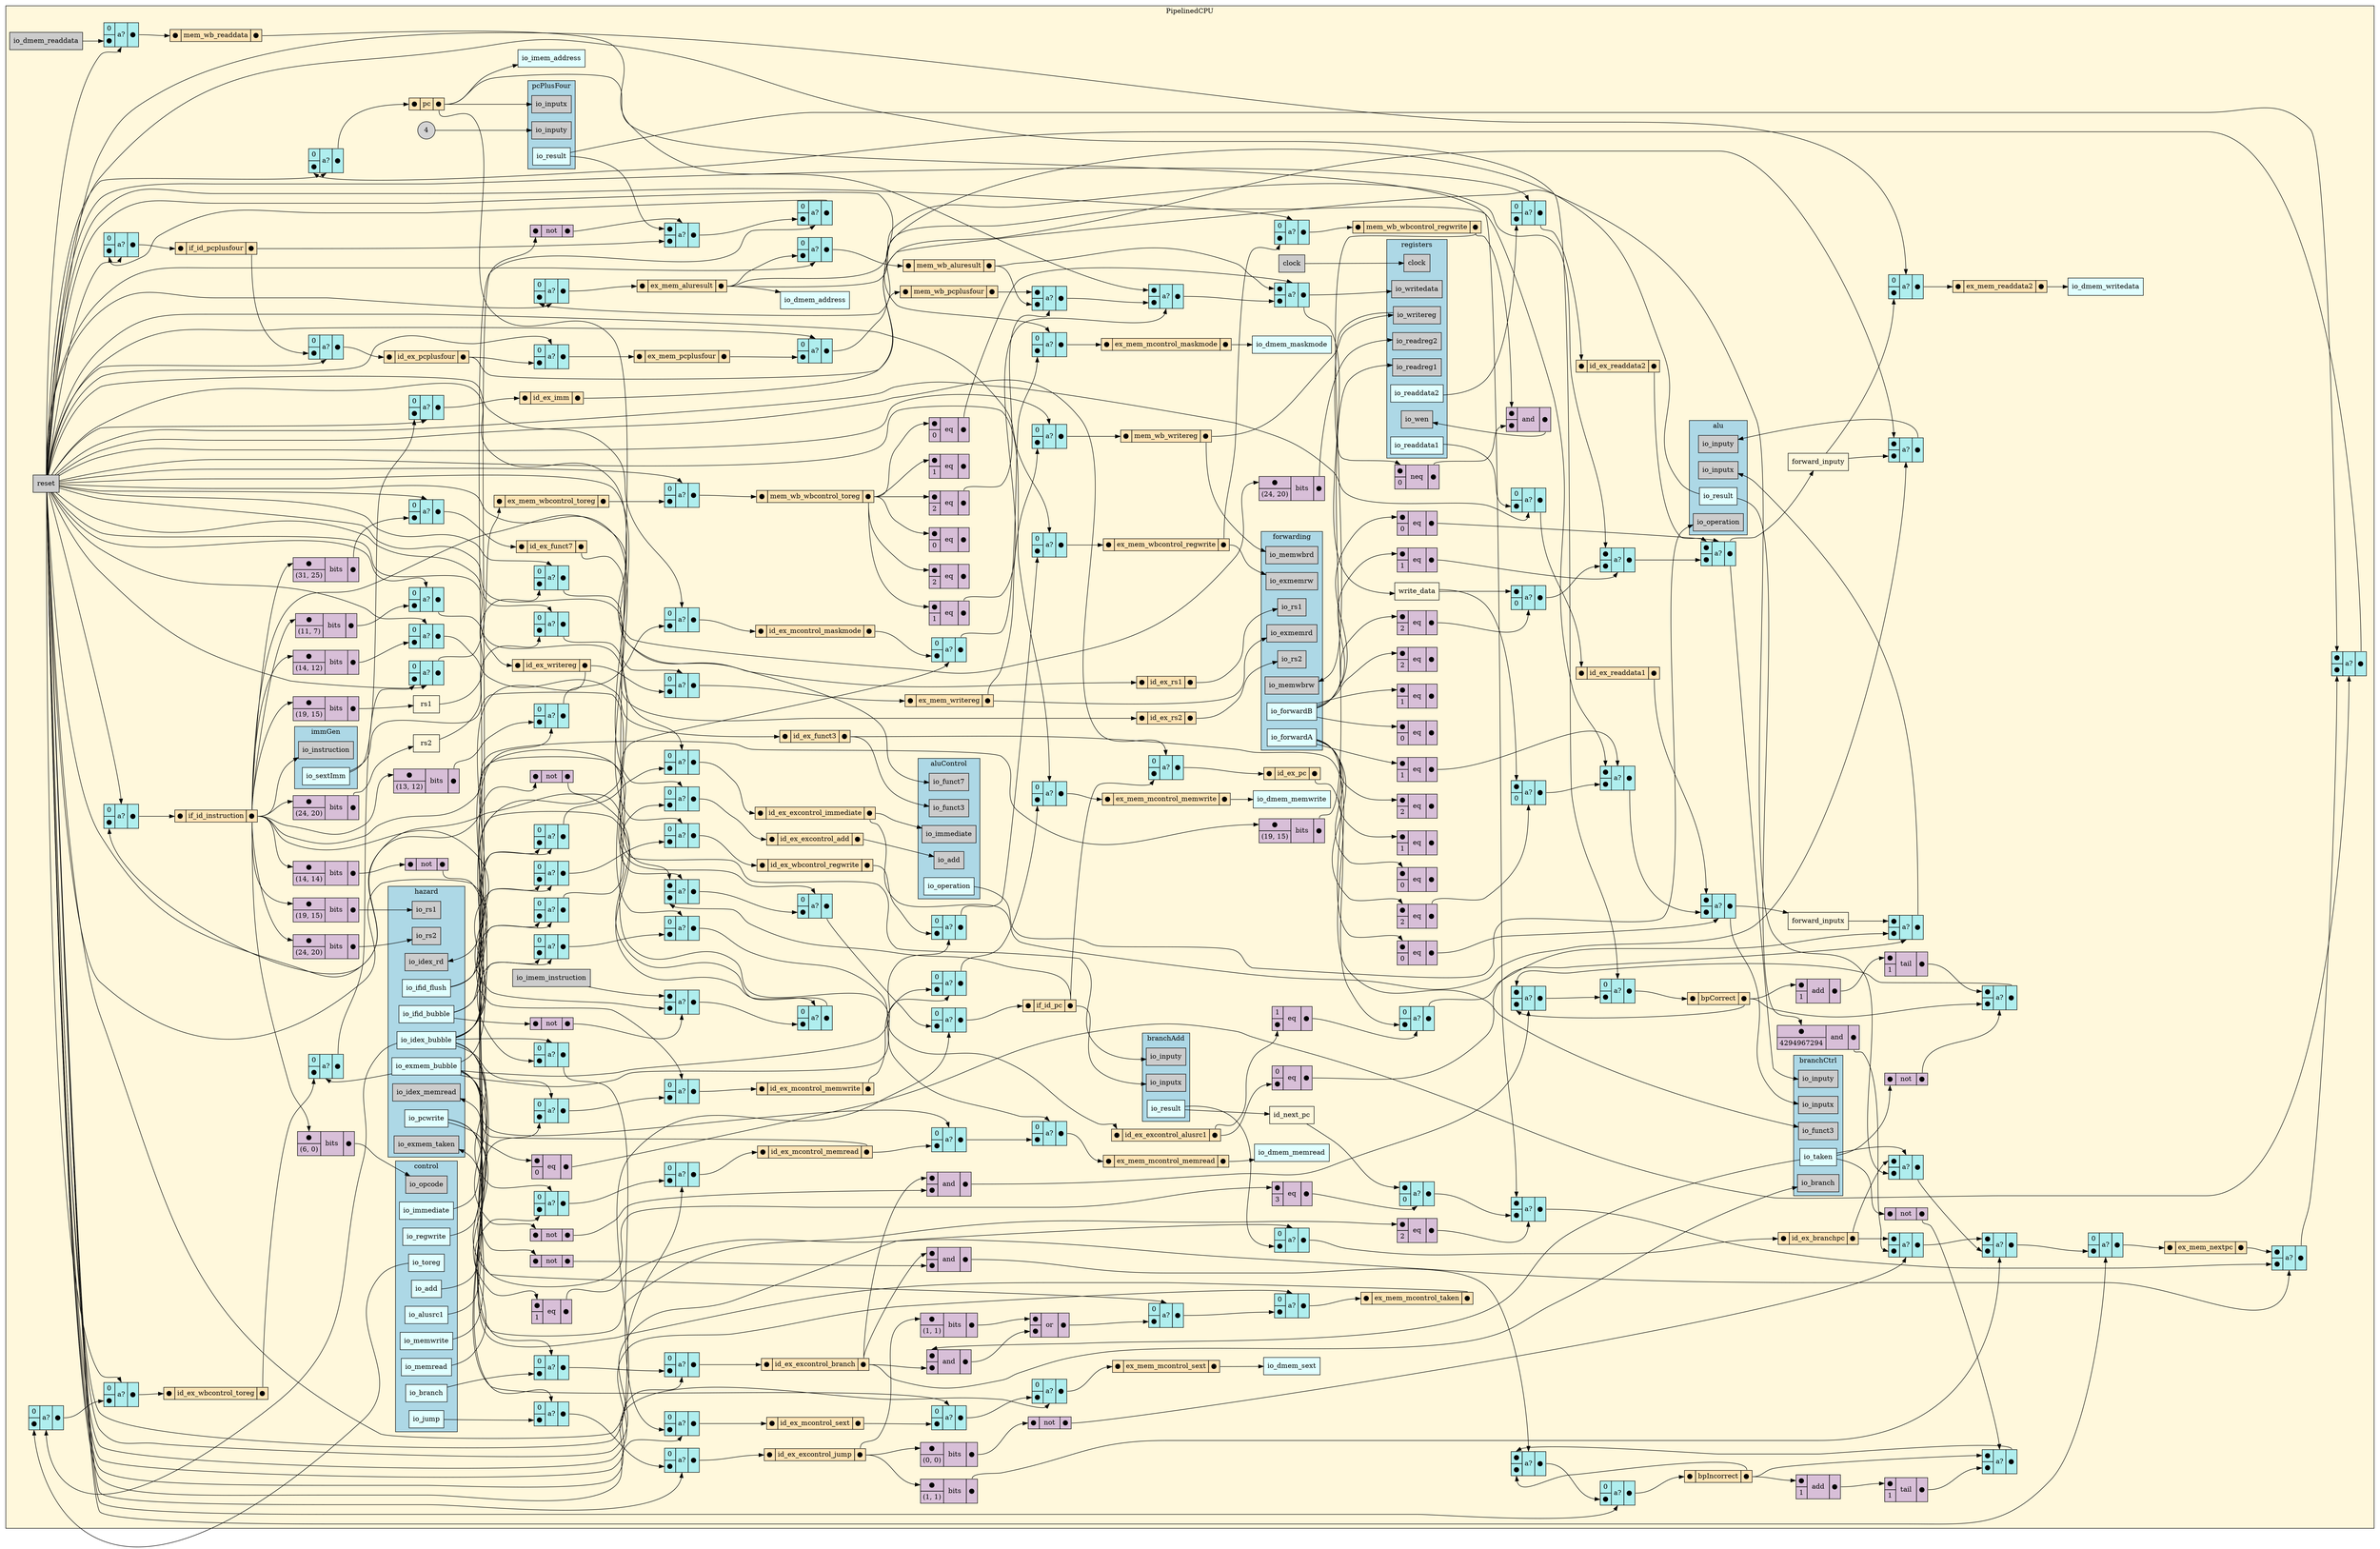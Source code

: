 digraph PipelinedCPU {
stylesheet = "styles.css"
rankdir="LR" 

subgraph cluster_PipelinedCPU {
  label="PipelinedCPU"
  URL=""
  bgcolor="#FFF8DC"
  cluster_PipelinedCPU_clock [shape = "rectangle" style="filled" fillcolor="#CCCCCC" label="clock" rank="0"]
     
cluster_PipelinedCPU_reset [shape = "rectangle" style="filled" fillcolor="#CCCCCC" label="reset" rank="0"]
     
cluster_PipelinedCPU_io_imem_instruction [shape = "rectangle" style="filled" fillcolor="#CCCCCC" label="io_imem_instruction" rank="0"]
     
cluster_PipelinedCPU_io_dmem_readdata [shape = "rectangle" style="filled" fillcolor="#CCCCCC" label="io_dmem_readdata" rank="0"]
     
cluster_PipelinedCPU_io_imem_address [shape = "rectangle" style="filled" fillcolor="#E0FFFF" label="io_imem_address" rank="1000"]
     
cluster_PipelinedCPU_io_dmem_address [shape = "rectangle" style="filled" fillcolor="#E0FFFF" label="io_dmem_address" rank="1000"]
     
cluster_PipelinedCPU_io_dmem_writedata [shape = "rectangle" style="filled" fillcolor="#E0FFFF" label="io_dmem_writedata" rank="1000"]
     
cluster_PipelinedCPU_io_dmem_memread [shape = "rectangle" style="filled" fillcolor="#E0FFFF" label="io_dmem_memread" rank="1000"]
     
cluster_PipelinedCPU_io_dmem_memwrite [shape = "rectangle" style="filled" fillcolor="#E0FFFF" label="io_dmem_memwrite" rank="1000"]
     
cluster_PipelinedCPU_io_dmem_maskmode [shape = "rectangle" style="filled" fillcolor="#E0FFFF" label="io_dmem_maskmode" rank="1000"]
     
cluster_PipelinedCPU_io_dmem_sext [shape = "rectangle" style="filled" fillcolor="#E0FFFF" label="io_dmem_sext" rank="1000"]
     

subgraph cluster_PipelinedCPU_control {
  label="control"
  URL="Control.dot.svg"
  bgcolor="#ADD8E6"
  cluster_PipelinedCPU_control_io_opcode [shape = "rectangle" style="filled" fillcolor="#CCCCCC" label="io_opcode" rank="0"]
     
cluster_PipelinedCPU_control_io_branch [shape = "rectangle" style="filled" fillcolor="#E0FFFF" label="io_branch" rank="1000"]
     
cluster_PipelinedCPU_control_io_memread [shape = "rectangle" style="filled" fillcolor="#E0FFFF" label="io_memread" rank="1000"]
     
cluster_PipelinedCPU_control_io_toreg [shape = "rectangle" style="filled" fillcolor="#E0FFFF" label="io_toreg" rank="1000"]
     
cluster_PipelinedCPU_control_io_add [shape = "rectangle" style="filled" fillcolor="#E0FFFF" label="io_add" rank="1000"]
     
cluster_PipelinedCPU_control_io_memwrite [shape = "rectangle" style="filled" fillcolor="#E0FFFF" label="io_memwrite" rank="1000"]
     
cluster_PipelinedCPU_control_io_regwrite [shape = "rectangle" style="filled" fillcolor="#E0FFFF" label="io_regwrite" rank="1000"]
     
cluster_PipelinedCPU_control_io_immediate [shape = "rectangle" style="filled" fillcolor="#E0FFFF" label="io_immediate" rank="1000"]
     
cluster_PipelinedCPU_control_io_alusrc1 [shape = "rectangle" style="filled" fillcolor="#E0FFFF" label="io_alusrc1" rank="1000"]
     
cluster_PipelinedCPU_control_io_jump [shape = "rectangle" style="filled" fillcolor="#E0FFFF" label="io_jump" rank="1000"]
     

  
  
  
}
     

subgraph cluster_PipelinedCPU_branchCtrl {
  label="branchCtrl"
  URL="BranchControl.dot.svg"
  bgcolor="#ADD8E6"
  cluster_PipelinedCPU_branchCtrl_io_branch [shape = "rectangle" style="filled" fillcolor="#CCCCCC" label="io_branch" rank="0"]
     
cluster_PipelinedCPU_branchCtrl_io_funct3 [shape = "rectangle" style="filled" fillcolor="#CCCCCC" label="io_funct3" rank="0"]
     
cluster_PipelinedCPU_branchCtrl_io_inputx [shape = "rectangle" style="filled" fillcolor="#CCCCCC" label="io_inputx" rank="0"]
     
cluster_PipelinedCPU_branchCtrl_io_inputy [shape = "rectangle" style="filled" fillcolor="#CCCCCC" label="io_inputy" rank="0"]
     
cluster_PipelinedCPU_branchCtrl_io_taken [shape = "rectangle" style="filled" fillcolor="#E0FFFF" label="io_taken" rank="1000"]
     

  
  
  
}
     

subgraph cluster_PipelinedCPU_registers {
  label="registers"
  URL="RegisterFile.dot.svg"
  bgcolor="#ADD8E6"
  cluster_PipelinedCPU_registers_clock [shape = "rectangle" style="filled" fillcolor="#CCCCCC" label="clock" rank="0"]
     
cluster_PipelinedCPU_registers_io_readreg1 [shape = "rectangle" style="filled" fillcolor="#CCCCCC" label="io_readreg1" rank="0"]
     
cluster_PipelinedCPU_registers_io_readreg2 [shape = "rectangle" style="filled" fillcolor="#CCCCCC" label="io_readreg2" rank="0"]
     
cluster_PipelinedCPU_registers_io_writereg [shape = "rectangle" style="filled" fillcolor="#CCCCCC" label="io_writereg" rank="0"]
     
cluster_PipelinedCPU_registers_io_writedata [shape = "rectangle" style="filled" fillcolor="#CCCCCC" label="io_writedata" rank="0"]
     
cluster_PipelinedCPU_registers_io_wen [shape = "rectangle" style="filled" fillcolor="#CCCCCC" label="io_wen" rank="0"]
     
cluster_PipelinedCPU_registers_io_readdata1 [shape = "rectangle" style="filled" fillcolor="#E0FFFF" label="io_readdata1" rank="1000"]
     
cluster_PipelinedCPU_registers_io_readdata2 [shape = "rectangle" style="filled" fillcolor="#E0FFFF" label="io_readdata2" rank="1000"]
     

  
  
  
}
     

subgraph cluster_PipelinedCPU_aluControl {
  label="aluControl"
  URL="ALUControl.dot.svg"
  bgcolor="#ADD8E6"
  cluster_PipelinedCPU_aluControl_io_add [shape = "rectangle" style="filled" fillcolor="#CCCCCC" label="io_add" rank="0"]
     
cluster_PipelinedCPU_aluControl_io_immediate [shape = "rectangle" style="filled" fillcolor="#CCCCCC" label="io_immediate" rank="0"]
     
cluster_PipelinedCPU_aluControl_io_funct7 [shape = "rectangle" style="filled" fillcolor="#CCCCCC" label="io_funct7" rank="0"]
     
cluster_PipelinedCPU_aluControl_io_funct3 [shape = "rectangle" style="filled" fillcolor="#CCCCCC" label="io_funct3" rank="0"]
     
cluster_PipelinedCPU_aluControl_io_operation [shape = "rectangle" style="filled" fillcolor="#E0FFFF" label="io_operation" rank="1000"]
     

  
  
  
}
     

subgraph cluster_PipelinedCPU_alu {
  label="alu"
  URL="ALU.dot.svg"
  bgcolor="#ADD8E6"
  cluster_PipelinedCPU_alu_io_operation [shape = "rectangle" style="filled" fillcolor="#CCCCCC" label="io_operation" rank="0"]
     
cluster_PipelinedCPU_alu_io_inputx [shape = "rectangle" style="filled" fillcolor="#CCCCCC" label="io_inputx" rank="0"]
     
cluster_PipelinedCPU_alu_io_inputy [shape = "rectangle" style="filled" fillcolor="#CCCCCC" label="io_inputy" rank="0"]
     
cluster_PipelinedCPU_alu_io_result [shape = "rectangle" style="filled" fillcolor="#E0FFFF" label="io_result" rank="1000"]
     

  
  
  
}
     

subgraph cluster_PipelinedCPU_immGen {
  label="immGen"
  URL="ImmediateGenerator.dot.svg"
  bgcolor="#ADD8E6"
  cluster_PipelinedCPU_immGen_io_instruction [shape = "rectangle" style="filled" fillcolor="#CCCCCC" label="io_instruction" rank="0"]
     
cluster_PipelinedCPU_immGen_io_sextImm [shape = "rectangle" style="filled" fillcolor="#E0FFFF" label="io_sextImm" rank="1000"]
     

  
  
  
}
     

subgraph cluster_PipelinedCPU_pcPlusFour {
  label="pcPlusFour"
  URL="Adder.dot.svg"
  bgcolor="#ADD8E6"
  cluster_PipelinedCPU_pcPlusFour_io_inputx [shape = "rectangle" style="filled" fillcolor="#CCCCCC" label="io_inputx" rank="0"]
     
cluster_PipelinedCPU_pcPlusFour_io_inputy [shape = "rectangle" style="filled" fillcolor="#CCCCCC" label="io_inputy" rank="0"]
     
cluster_PipelinedCPU_pcPlusFour_io_result [shape = "rectangle" style="filled" fillcolor="#E0FFFF" label="io_result" rank="1000"]
     

  
  
  
}
     

subgraph cluster_PipelinedCPU_branchAdd {
  label="branchAdd"
  URL="Adder.dot.svg"
  bgcolor="#ADD8E6"
  cluster_PipelinedCPU_branchAdd_io_inputx [shape = "rectangle" style="filled" fillcolor="#CCCCCC" label="io_inputx" rank="0"]
     
cluster_PipelinedCPU_branchAdd_io_inputy [shape = "rectangle" style="filled" fillcolor="#CCCCCC" label="io_inputy" rank="0"]
     
cluster_PipelinedCPU_branchAdd_io_result [shape = "rectangle" style="filled" fillcolor="#E0FFFF" label="io_result" rank="1000"]
     

  
  
  
}
     

subgraph cluster_PipelinedCPU_forwarding {
  label="forwarding"
  URL="ForwardingUnit.dot.svg"
  bgcolor="#ADD8E6"
  cluster_PipelinedCPU_forwarding_io_rs1 [shape = "rectangle" style="filled" fillcolor="#CCCCCC" label="io_rs1" rank="0"]
     
cluster_PipelinedCPU_forwarding_io_rs2 [shape = "rectangle" style="filled" fillcolor="#CCCCCC" label="io_rs2" rank="0"]
     
cluster_PipelinedCPU_forwarding_io_exmemrd [shape = "rectangle" style="filled" fillcolor="#CCCCCC" label="io_exmemrd" rank="0"]
     
cluster_PipelinedCPU_forwarding_io_exmemrw [shape = "rectangle" style="filled" fillcolor="#CCCCCC" label="io_exmemrw" rank="0"]
     
cluster_PipelinedCPU_forwarding_io_memwbrd [shape = "rectangle" style="filled" fillcolor="#CCCCCC" label="io_memwbrd" rank="0"]
     
cluster_PipelinedCPU_forwarding_io_memwbrw [shape = "rectangle" style="filled" fillcolor="#CCCCCC" label="io_memwbrw" rank="0"]
     
cluster_PipelinedCPU_forwarding_io_forwardA [shape = "rectangle" style="filled" fillcolor="#E0FFFF" label="io_forwardA" rank="1000"]
     
cluster_PipelinedCPU_forwarding_io_forwardB [shape = "rectangle" style="filled" fillcolor="#E0FFFF" label="io_forwardB" rank="1000"]
     

  
  
  
}
     

subgraph cluster_PipelinedCPU_hazard {
  label="hazard"
  URL="HazardUnit.dot.svg"
  bgcolor="#ADD8E6"
  cluster_PipelinedCPU_hazard_io_rs1 [shape = "rectangle" style="filled" fillcolor="#CCCCCC" label="io_rs1" rank="0"]
     
cluster_PipelinedCPU_hazard_io_rs2 [shape = "rectangle" style="filled" fillcolor="#CCCCCC" label="io_rs2" rank="0"]
     
cluster_PipelinedCPU_hazard_io_idex_memread [shape = "rectangle" style="filled" fillcolor="#CCCCCC" label="io_idex_memread" rank="0"]
     
cluster_PipelinedCPU_hazard_io_idex_rd [shape = "rectangle" style="filled" fillcolor="#CCCCCC" label="io_idex_rd" rank="0"]
     
cluster_PipelinedCPU_hazard_io_exmem_taken [shape = "rectangle" style="filled" fillcolor="#CCCCCC" label="io_exmem_taken" rank="0"]
     
cluster_PipelinedCPU_hazard_io_pcwrite [shape = "rectangle" style="filled" fillcolor="#E0FFFF" label="io_pcwrite" rank="1000"]
     
cluster_PipelinedCPU_hazard_io_ifid_bubble [shape = "rectangle" style="filled" fillcolor="#E0FFFF" label="io_ifid_bubble" rank="1000"]
     
cluster_PipelinedCPU_hazard_io_idex_bubble [shape = "rectangle" style="filled" fillcolor="#E0FFFF" label="io_idex_bubble" rank="1000"]
     
cluster_PipelinedCPU_hazard_io_exmem_bubble [shape = "rectangle" style="filled" fillcolor="#E0FFFF" label="io_exmem_bubble" rank="1000"]
     
cluster_PipelinedCPU_hazard_io_ifid_flush [shape = "rectangle" style="filled" fillcolor="#E0FFFF" label="io_ifid_flush" rank="1000"]
     

  
  
  
}
     
struct_cluster_PipelinedCPU_pc [shape="plaintext" label=<
<TABLE BORDER="0" CELLBORDER="1" CELLSPACING="0" CELLPADDING="4" BGCOLOR="#FFE4B5">
  <TR>
    <TD PORT="in">&#x25cf;</TD>
    <TD>pc</TD>
    <TD PORT="out">&#x25cf;</TD>
  </TR>
</TABLE>>];
struct_cluster_PipelinedCPU_if_id_instruction [shape="plaintext" label=<
<TABLE BORDER="0" CELLBORDER="1" CELLSPACING="0" CELLPADDING="4" BGCOLOR="#FFE4B5">
  <TR>
    <TD PORT="in">&#x25cf;</TD>
    <TD>if_id_instruction</TD>
    <TD PORT="out">&#x25cf;</TD>
  </TR>
</TABLE>>];
struct_cluster_PipelinedCPU_if_id_pc [shape="plaintext" label=<
<TABLE BORDER="0" CELLBORDER="1" CELLSPACING="0" CELLPADDING="4" BGCOLOR="#FFE4B5">
  <TR>
    <TD PORT="in">&#x25cf;</TD>
    <TD>if_id_pc</TD>
    <TD PORT="out">&#x25cf;</TD>
  </TR>
</TABLE>>];
struct_cluster_PipelinedCPU_if_id_pcplusfour [shape="plaintext" label=<
<TABLE BORDER="0" CELLBORDER="1" CELLSPACING="0" CELLPADDING="4" BGCOLOR="#FFE4B5">
  <TR>
    <TD PORT="in">&#x25cf;</TD>
    <TD>if_id_pcplusfour</TD>
    <TD PORT="out">&#x25cf;</TD>
  </TR>
</TABLE>>];
struct_cluster_PipelinedCPU_id_ex_writereg [shape="plaintext" label=<
<TABLE BORDER="0" CELLBORDER="1" CELLSPACING="0" CELLPADDING="4" BGCOLOR="#FFE4B5">
  <TR>
    <TD PORT="in">&#x25cf;</TD>
    <TD>id_ex_writereg</TD>
    <TD PORT="out">&#x25cf;</TD>
  </TR>
</TABLE>>];
struct_cluster_PipelinedCPU_id_ex_funct7 [shape="plaintext" label=<
<TABLE BORDER="0" CELLBORDER="1" CELLSPACING="0" CELLPADDING="4" BGCOLOR="#FFE4B5">
  <TR>
    <TD PORT="in">&#x25cf;</TD>
    <TD>id_ex_funct7</TD>
    <TD PORT="out">&#x25cf;</TD>
  </TR>
</TABLE>>];
struct_cluster_PipelinedCPU_id_ex_funct3 [shape="plaintext" label=<
<TABLE BORDER="0" CELLBORDER="1" CELLSPACING="0" CELLPADDING="4" BGCOLOR="#FFE4B5">
  <TR>
    <TD PORT="in">&#x25cf;</TD>
    <TD>id_ex_funct3</TD>
    <TD PORT="out">&#x25cf;</TD>
  </TR>
</TABLE>>];
struct_cluster_PipelinedCPU_id_ex_imm [shape="plaintext" label=<
<TABLE BORDER="0" CELLBORDER="1" CELLSPACING="0" CELLPADDING="4" BGCOLOR="#FFE4B5">
  <TR>
    <TD PORT="in">&#x25cf;</TD>
    <TD>id_ex_imm</TD>
    <TD PORT="out">&#x25cf;</TD>
  </TR>
</TABLE>>];
struct_cluster_PipelinedCPU_id_ex_readdata2 [shape="plaintext" label=<
<TABLE BORDER="0" CELLBORDER="1" CELLSPACING="0" CELLPADDING="4" BGCOLOR="#FFE4B5">
  <TR>
    <TD PORT="in">&#x25cf;</TD>
    <TD>id_ex_readdata2</TD>
    <TD PORT="out">&#x25cf;</TD>
  </TR>
</TABLE>>];
struct_cluster_PipelinedCPU_id_ex_readdata1 [shape="plaintext" label=<
<TABLE BORDER="0" CELLBORDER="1" CELLSPACING="0" CELLPADDING="4" BGCOLOR="#FFE4B5">
  <TR>
    <TD PORT="in">&#x25cf;</TD>
    <TD>id_ex_readdata1</TD>
    <TD PORT="out">&#x25cf;</TD>
  </TR>
</TABLE>>];
struct_cluster_PipelinedCPU_id_ex_pc [shape="plaintext" label=<
<TABLE BORDER="0" CELLBORDER="1" CELLSPACING="0" CELLPADDING="4" BGCOLOR="#FFE4B5">
  <TR>
    <TD PORT="in">&#x25cf;</TD>
    <TD>id_ex_pc</TD>
    <TD PORT="out">&#x25cf;</TD>
  </TR>
</TABLE>>];
struct_cluster_PipelinedCPU_id_ex_pcplusfour [shape="plaintext" label=<
<TABLE BORDER="0" CELLBORDER="1" CELLSPACING="0" CELLPADDING="4" BGCOLOR="#FFE4B5">
  <TR>
    <TD PORT="in">&#x25cf;</TD>
    <TD>id_ex_pcplusfour</TD>
    <TD PORT="out">&#x25cf;</TD>
  </TR>
</TABLE>>];
struct_cluster_PipelinedCPU_id_ex_excontrol_add [shape="plaintext" label=<
<TABLE BORDER="0" CELLBORDER="1" CELLSPACING="0" CELLPADDING="4" BGCOLOR="#FFE4B5">
  <TR>
    <TD PORT="in">&#x25cf;</TD>
    <TD>id_ex_excontrol_add</TD>
    <TD PORT="out">&#x25cf;</TD>
  </TR>
</TABLE>>];
struct_cluster_PipelinedCPU_id_ex_excontrol_immediate [shape="plaintext" label=<
<TABLE BORDER="0" CELLBORDER="1" CELLSPACING="0" CELLPADDING="4" BGCOLOR="#FFE4B5">
  <TR>
    <TD PORT="in">&#x25cf;</TD>
    <TD>id_ex_excontrol_immediate</TD>
    <TD PORT="out">&#x25cf;</TD>
  </TR>
</TABLE>>];
struct_cluster_PipelinedCPU_id_ex_excontrol_alusrc1 [shape="plaintext" label=<
<TABLE BORDER="0" CELLBORDER="1" CELLSPACING="0" CELLPADDING="4" BGCOLOR="#FFE4B5">
  <TR>
    <TD PORT="in">&#x25cf;</TD>
    <TD>id_ex_excontrol_alusrc1</TD>
    <TD PORT="out">&#x25cf;</TD>
  </TR>
</TABLE>>];
struct_cluster_PipelinedCPU_id_ex_excontrol_branch [shape="plaintext" label=<
<TABLE BORDER="0" CELLBORDER="1" CELLSPACING="0" CELLPADDING="4" BGCOLOR="#FFE4B5">
  <TR>
    <TD PORT="in">&#x25cf;</TD>
    <TD>id_ex_excontrol_branch</TD>
    <TD PORT="out">&#x25cf;</TD>
  </TR>
</TABLE>>];
struct_cluster_PipelinedCPU_id_ex_excontrol_jump [shape="plaintext" label=<
<TABLE BORDER="0" CELLBORDER="1" CELLSPACING="0" CELLPADDING="4" BGCOLOR="#FFE4B5">
  <TR>
    <TD PORT="in">&#x25cf;</TD>
    <TD>id_ex_excontrol_jump</TD>
    <TD PORT="out">&#x25cf;</TD>
  </TR>
</TABLE>>];
struct_cluster_PipelinedCPU_id_ex_mcontrol_memread [shape="plaintext" label=<
<TABLE BORDER="0" CELLBORDER="1" CELLSPACING="0" CELLPADDING="4" BGCOLOR="#FFE4B5">
  <TR>
    <TD PORT="in">&#x25cf;</TD>
    <TD>id_ex_mcontrol_memread</TD>
    <TD PORT="out">&#x25cf;</TD>
  </TR>
</TABLE>>];
struct_cluster_PipelinedCPU_id_ex_mcontrol_memwrite [shape="plaintext" label=<
<TABLE BORDER="0" CELLBORDER="1" CELLSPACING="0" CELLPADDING="4" BGCOLOR="#FFE4B5">
  <TR>
    <TD PORT="in">&#x25cf;</TD>
    <TD>id_ex_mcontrol_memwrite</TD>
    <TD PORT="out">&#x25cf;</TD>
  </TR>
</TABLE>>];
struct_cluster_PipelinedCPU_id_ex_mcontrol_maskmode [shape="plaintext" label=<
<TABLE BORDER="0" CELLBORDER="1" CELLSPACING="0" CELLPADDING="4" BGCOLOR="#FFE4B5">
  <TR>
    <TD PORT="in">&#x25cf;</TD>
    <TD>id_ex_mcontrol_maskmode</TD>
    <TD PORT="out">&#x25cf;</TD>
  </TR>
</TABLE>>];
struct_cluster_PipelinedCPU_id_ex_mcontrol_sext [shape="plaintext" label=<
<TABLE BORDER="0" CELLBORDER="1" CELLSPACING="0" CELLPADDING="4" BGCOLOR="#FFE4B5">
  <TR>
    <TD PORT="in">&#x25cf;</TD>
    <TD>id_ex_mcontrol_sext</TD>
    <TD PORT="out">&#x25cf;</TD>
  </TR>
</TABLE>>];
struct_cluster_PipelinedCPU_id_ex_wbcontrol_toreg [shape="plaintext" label=<
<TABLE BORDER="0" CELLBORDER="1" CELLSPACING="0" CELLPADDING="4" BGCOLOR="#FFE4B5">
  <TR>
    <TD PORT="in">&#x25cf;</TD>
    <TD>id_ex_wbcontrol_toreg</TD>
    <TD PORT="out">&#x25cf;</TD>
  </TR>
</TABLE>>];
struct_cluster_PipelinedCPU_id_ex_wbcontrol_regwrite [shape="plaintext" label=<
<TABLE BORDER="0" CELLBORDER="1" CELLSPACING="0" CELLPADDING="4" BGCOLOR="#FFE4B5">
  <TR>
    <TD PORT="in">&#x25cf;</TD>
    <TD>id_ex_wbcontrol_regwrite</TD>
    <TD PORT="out">&#x25cf;</TD>
  </TR>
</TABLE>>];
struct_cluster_PipelinedCPU_id_ex_rs1 [shape="plaintext" label=<
<TABLE BORDER="0" CELLBORDER="1" CELLSPACING="0" CELLPADDING="4" BGCOLOR="#FFE4B5">
  <TR>
    <TD PORT="in">&#x25cf;</TD>
    <TD>id_ex_rs1</TD>
    <TD PORT="out">&#x25cf;</TD>
  </TR>
</TABLE>>];
struct_cluster_PipelinedCPU_id_ex_rs2 [shape="plaintext" label=<
<TABLE BORDER="0" CELLBORDER="1" CELLSPACING="0" CELLPADDING="4" BGCOLOR="#FFE4B5">
  <TR>
    <TD PORT="in">&#x25cf;</TD>
    <TD>id_ex_rs2</TD>
    <TD PORT="out">&#x25cf;</TD>
  </TR>
</TABLE>>];
struct_cluster_PipelinedCPU_id_ex_branchpc [shape="plaintext" label=<
<TABLE BORDER="0" CELLBORDER="1" CELLSPACING="0" CELLPADDING="4" BGCOLOR="#FFE4B5">
  <TR>
    <TD PORT="in">&#x25cf;</TD>
    <TD>id_ex_branchpc</TD>
    <TD PORT="out">&#x25cf;</TD>
  </TR>
</TABLE>>];
struct_cluster_PipelinedCPU_ex_mem_writereg [shape="plaintext" label=<
<TABLE BORDER="0" CELLBORDER="1" CELLSPACING="0" CELLPADDING="4" BGCOLOR="#FFE4B5">
  <TR>
    <TD PORT="in">&#x25cf;</TD>
    <TD>ex_mem_writereg</TD>
    <TD PORT="out">&#x25cf;</TD>
  </TR>
</TABLE>>];
struct_cluster_PipelinedCPU_ex_mem_readdata2 [shape="plaintext" label=<
<TABLE BORDER="0" CELLBORDER="1" CELLSPACING="0" CELLPADDING="4" BGCOLOR="#FFE4B5">
  <TR>
    <TD PORT="in">&#x25cf;</TD>
    <TD>ex_mem_readdata2</TD>
    <TD PORT="out">&#x25cf;</TD>
  </TR>
</TABLE>>];
struct_cluster_PipelinedCPU_ex_mem_aluresult [shape="plaintext" label=<
<TABLE BORDER="0" CELLBORDER="1" CELLSPACING="0" CELLPADDING="4" BGCOLOR="#FFE4B5">
  <TR>
    <TD PORT="in">&#x25cf;</TD>
    <TD>ex_mem_aluresult</TD>
    <TD PORT="out">&#x25cf;</TD>
  </TR>
</TABLE>>];
struct_cluster_PipelinedCPU_ex_mem_nextpc [shape="plaintext" label=<
<TABLE BORDER="0" CELLBORDER="1" CELLSPACING="0" CELLPADDING="4" BGCOLOR="#FFE4B5">
  <TR>
    <TD PORT="in">&#x25cf;</TD>
    <TD>ex_mem_nextpc</TD>
    <TD PORT="out">&#x25cf;</TD>
  </TR>
</TABLE>>];
struct_cluster_PipelinedCPU_ex_mem_pcplusfour [shape="plaintext" label=<
<TABLE BORDER="0" CELLBORDER="1" CELLSPACING="0" CELLPADDING="4" BGCOLOR="#FFE4B5">
  <TR>
    <TD PORT="in">&#x25cf;</TD>
    <TD>ex_mem_pcplusfour</TD>
    <TD PORT="out">&#x25cf;</TD>
  </TR>
</TABLE>>];
struct_cluster_PipelinedCPU_ex_mem_mcontrol_memread [shape="plaintext" label=<
<TABLE BORDER="0" CELLBORDER="1" CELLSPACING="0" CELLPADDING="4" BGCOLOR="#FFE4B5">
  <TR>
    <TD PORT="in">&#x25cf;</TD>
    <TD>ex_mem_mcontrol_memread</TD>
    <TD PORT="out">&#x25cf;</TD>
  </TR>
</TABLE>>];
struct_cluster_PipelinedCPU_ex_mem_mcontrol_memwrite [shape="plaintext" label=<
<TABLE BORDER="0" CELLBORDER="1" CELLSPACING="0" CELLPADDING="4" BGCOLOR="#FFE4B5">
  <TR>
    <TD PORT="in">&#x25cf;</TD>
    <TD>ex_mem_mcontrol_memwrite</TD>
    <TD PORT="out">&#x25cf;</TD>
  </TR>
</TABLE>>];
struct_cluster_PipelinedCPU_ex_mem_mcontrol_taken [shape="plaintext" label=<
<TABLE BORDER="0" CELLBORDER="1" CELLSPACING="0" CELLPADDING="4" BGCOLOR="#FFE4B5">
  <TR>
    <TD PORT="in">&#x25cf;</TD>
    <TD>ex_mem_mcontrol_taken</TD>
    <TD PORT="out">&#x25cf;</TD>
  </TR>
</TABLE>>];
struct_cluster_PipelinedCPU_ex_mem_mcontrol_maskmode [shape="plaintext" label=<
<TABLE BORDER="0" CELLBORDER="1" CELLSPACING="0" CELLPADDING="4" BGCOLOR="#FFE4B5">
  <TR>
    <TD PORT="in">&#x25cf;</TD>
    <TD>ex_mem_mcontrol_maskmode</TD>
    <TD PORT="out">&#x25cf;</TD>
  </TR>
</TABLE>>];
struct_cluster_PipelinedCPU_ex_mem_mcontrol_sext [shape="plaintext" label=<
<TABLE BORDER="0" CELLBORDER="1" CELLSPACING="0" CELLPADDING="4" BGCOLOR="#FFE4B5">
  <TR>
    <TD PORT="in">&#x25cf;</TD>
    <TD>ex_mem_mcontrol_sext</TD>
    <TD PORT="out">&#x25cf;</TD>
  </TR>
</TABLE>>];
struct_cluster_PipelinedCPU_ex_mem_wbcontrol_toreg [shape="plaintext" label=<
<TABLE BORDER="0" CELLBORDER="1" CELLSPACING="0" CELLPADDING="4" BGCOLOR="#FFE4B5">
  <TR>
    <TD PORT="in">&#x25cf;</TD>
    <TD>ex_mem_wbcontrol_toreg</TD>
    <TD PORT="out">&#x25cf;</TD>
  </TR>
</TABLE>>];
struct_cluster_PipelinedCPU_ex_mem_wbcontrol_regwrite [shape="plaintext" label=<
<TABLE BORDER="0" CELLBORDER="1" CELLSPACING="0" CELLPADDING="4" BGCOLOR="#FFE4B5">
  <TR>
    <TD PORT="in">&#x25cf;</TD>
    <TD>ex_mem_wbcontrol_regwrite</TD>
    <TD PORT="out">&#x25cf;</TD>
  </TR>
</TABLE>>];
struct_cluster_PipelinedCPU_mem_wb_writereg [shape="plaintext" label=<
<TABLE BORDER="0" CELLBORDER="1" CELLSPACING="0" CELLPADDING="4" BGCOLOR="#FFE4B5">
  <TR>
    <TD PORT="in">&#x25cf;</TD>
    <TD>mem_wb_writereg</TD>
    <TD PORT="out">&#x25cf;</TD>
  </TR>
</TABLE>>];
struct_cluster_PipelinedCPU_mem_wb_aluresult [shape="plaintext" label=<
<TABLE BORDER="0" CELLBORDER="1" CELLSPACING="0" CELLPADDING="4" BGCOLOR="#FFE4B5">
  <TR>
    <TD PORT="in">&#x25cf;</TD>
    <TD>mem_wb_aluresult</TD>
    <TD PORT="out">&#x25cf;</TD>
  </TR>
</TABLE>>];
struct_cluster_PipelinedCPU_mem_wb_readdata [shape="plaintext" label=<
<TABLE BORDER="0" CELLBORDER="1" CELLSPACING="0" CELLPADDING="4" BGCOLOR="#FFE4B5">
  <TR>
    <TD PORT="in">&#x25cf;</TD>
    <TD>mem_wb_readdata</TD>
    <TD PORT="out">&#x25cf;</TD>
  </TR>
</TABLE>>];
struct_cluster_PipelinedCPU_mem_wb_pcplusfour [shape="plaintext" label=<
<TABLE BORDER="0" CELLBORDER="1" CELLSPACING="0" CELLPADDING="4" BGCOLOR="#FFE4B5">
  <TR>
    <TD PORT="in">&#x25cf;</TD>
    <TD>mem_wb_pcplusfour</TD>
    <TD PORT="out">&#x25cf;</TD>
  </TR>
</TABLE>>];
struct_cluster_PipelinedCPU_mem_wb_wbcontrol_toreg [shape="plaintext" label=<
<TABLE BORDER="0" CELLBORDER="1" CELLSPACING="0" CELLPADDING="4" BGCOLOR="#FFE4B5">
  <TR>
    <TD PORT="in">&#x25cf;</TD>
    <TD>mem_wb_wbcontrol_toreg</TD>
    <TD PORT="out">&#x25cf;</TD>
  </TR>
</TABLE>>];
struct_cluster_PipelinedCPU_mem_wb_wbcontrol_regwrite [shape="plaintext" label=<
<TABLE BORDER="0" CELLBORDER="1" CELLSPACING="0" CELLPADDING="4" BGCOLOR="#FFE4B5">
  <TR>
    <TD PORT="in">&#x25cf;</TD>
    <TD>mem_wb_wbcontrol_regwrite</TD>
    <TD PORT="out">&#x25cf;</TD>
  </TR>
</TABLE>>];
struct_cluster_PipelinedCPU_bpCorrect [shape="plaintext" label=<
<TABLE BORDER="0" CELLBORDER="1" CELLSPACING="0" CELLPADDING="4" BGCOLOR="#FFE4B5">
  <TR>
    <TD PORT="in">&#x25cf;</TD>
    <TD>bpCorrect</TD>
    <TD PORT="out">&#x25cf;</TD>
  </TR>
</TABLE>>];
struct_cluster_PipelinedCPU_bpIncorrect [shape="plaintext" label=<
<TABLE BORDER="0" CELLBORDER="1" CELLSPACING="0" CELLPADDING="4" BGCOLOR="#FFE4B5">
  <TR>
    <TD PORT="in">&#x25cf;</TD>
    <TD>bpIncorrect</TD>
    <TD PORT="out">&#x25cf;</TD>
  </TR>
</TABLE>>];
cluster_PipelinedCPU_id_next_pc [label = "id_next_pc" shape="rectangle"]; 
cluster_PipelinedCPU_rs1 [label = "rs1" shape="rectangle"]; 

op_bits_372 [shape = "plaintext" label=<
<TABLE BORDER="0" CELLBORDER="1" CELLSPACING="0" CELLPADDING="4" BGCOLOR="#D8BFD8">
  <TR>
    <TD PORT="in1">&#x25cf;</TD>
    <TD ROWSPAN="2" > bits </TD>
    <TD ROWSPAN="2" PORT="out">&#x25cf;</TD>
  </TR>
  <TR>
    <TD>(19, 15)</TD>
  </TR>
</TABLE>>];
       
cluster_PipelinedCPU_rs2 [label = "rs2" shape="rectangle"]; 

op_bits_373 [shape = "plaintext" label=<
<TABLE BORDER="0" CELLBORDER="1" CELLSPACING="0" CELLPADDING="4" BGCOLOR="#D8BFD8">
  <TR>
    <TD PORT="in1">&#x25cf;</TD>
    <TD ROWSPAN="2" > bits </TD>
    <TD ROWSPAN="2" PORT="out">&#x25cf;</TD>
  </TR>
  <TR>
    <TD>(24, 20)</TD>
  </TR>
</TABLE>>];
       
cluster_PipelinedCPU_write_data [label = "write_data" shape="rectangle"]; 

mux_251349554 [shape = "plaintext" label=<
<TABLE BORDER="0" CELLBORDER="1" CELLSPACING="0" CELLPADDING="4" BGCOLOR="#AFEEEE">
  <TR>
    <TD PORT="in1">&#x25cf;</TD>
    <TD ROWSPAN="2" PORT="select">a?</TD>
    <TD ROWSPAN="2" PORT="out">&#x25cf;</TD>
  </TR>
  <TR>
    <TD PORT="in2">&#x25cf;</TD>
  </TR>
</TABLE>>];
       

op_eq_374 [shape = "plaintext" label=<
<TABLE BORDER="0" CELLBORDER="1" CELLSPACING="0" CELLPADDING="4" BGCOLOR="#D8BFD8">
  <TR>
    <TD PORT="in1">&#x25cf;</TD>
    <TD ROWSPAN="2" > eq </TD>
    <TD ROWSPAN="2" PORT="out">&#x25cf;</TD>
  </TR>
  <TR>
    <TD PORT="in2">0</TD>
  </TR>
</TABLE>>];
       

mux_1141780294 [shape = "plaintext" label=<
<TABLE BORDER="0" CELLBORDER="1" CELLSPACING="0" CELLPADDING="4" BGCOLOR="#AFEEEE">
  <TR>
    <TD PORT="in1">&#x25cf;</TD>
    <TD ROWSPAN="2" PORT="select">a?</TD>
    <TD ROWSPAN="2" PORT="out">&#x25cf;</TD>
  </TR>
  <TR>
    <TD PORT="in2">&#x25cf;</TD>
  </TR>
</TABLE>>];
       

op_eq_375 [shape = "plaintext" label=<
<TABLE BORDER="0" CELLBORDER="1" CELLSPACING="0" CELLPADDING="4" BGCOLOR="#D8BFD8">
  <TR>
    <TD PORT="in1">&#x25cf;</TD>
    <TD ROWSPAN="2" > eq </TD>
    <TD ROWSPAN="2" PORT="out">&#x25cf;</TD>
  </TR>
  <TR>
    <TD PORT="in2">1</TD>
  </TR>
</TABLE>>];
       

mux_412121687 [shape = "plaintext" label=<
<TABLE BORDER="0" CELLBORDER="1" CELLSPACING="0" CELLPADDING="4" BGCOLOR="#AFEEEE">
  <TR>
    <TD PORT="in1">&#x25cf;</TD>
    <TD ROWSPAN="2" PORT="select">a?</TD>
    <TD ROWSPAN="2" PORT="out">&#x25cf;</TD>
  </TR>
  <TR>
    <TD PORT="in2">&#x25cf;</TD>
  </TR>
</TABLE>>];
       

op_eq_376 [shape = "plaintext" label=<
<TABLE BORDER="0" CELLBORDER="1" CELLSPACING="0" CELLPADDING="4" BGCOLOR="#D8BFD8">
  <TR>
    <TD PORT="in1">&#x25cf;</TD>
    <TD ROWSPAN="2" > eq </TD>
    <TD ROWSPAN="2" PORT="out">&#x25cf;</TD>
  </TR>
  <TR>
    <TD PORT="in2">2</TD>
  </TR>
</TABLE>>];
       
cluster_PipelinedCPU_forward_inputx [label = "forward_inputx" shape="rectangle"]; 

mux_1723388375 [shape = "plaintext" label=<
<TABLE BORDER="0" CELLBORDER="1" CELLSPACING="0" CELLPADDING="4" BGCOLOR="#AFEEEE">
  <TR>
    <TD PORT="in1">&#x25cf;</TD>
    <TD ROWSPAN="2" PORT="select">a?</TD>
    <TD ROWSPAN="2" PORT="out">&#x25cf;</TD>
  </TR>
  <TR>
    <TD PORT="in2">&#x25cf;</TD>
  </TR>
</TABLE>>];
       

op_eq_377 [shape = "plaintext" label=<
<TABLE BORDER="0" CELLBORDER="1" CELLSPACING="0" CELLPADDING="4" BGCOLOR="#D8BFD8">
  <TR>
    <TD PORT="in1">&#x25cf;</TD>
    <TD ROWSPAN="2" > eq </TD>
    <TD ROWSPAN="2" PORT="out">&#x25cf;</TD>
  </TR>
  <TR>
    <TD PORT="in2">0</TD>
  </TR>
</TABLE>>];
       

mux_1078560000 [shape = "plaintext" label=<
<TABLE BORDER="0" CELLBORDER="1" CELLSPACING="0" CELLPADDING="4" BGCOLOR="#AFEEEE">
  <TR>
    <TD PORT="in1">&#x25cf;</TD>
    <TD ROWSPAN="2" PORT="select">a?</TD>
    <TD ROWSPAN="2" PORT="out">&#x25cf;</TD>
  </TR>
  <TR>
    <TD PORT="in2">&#x25cf;</TD>
  </TR>
</TABLE>>];
       

op_eq_378 [shape = "plaintext" label=<
<TABLE BORDER="0" CELLBORDER="1" CELLSPACING="0" CELLPADDING="4" BGCOLOR="#D8BFD8">
  <TR>
    <TD PORT="in1">&#x25cf;</TD>
    <TD ROWSPAN="2" > eq </TD>
    <TD ROWSPAN="2" PORT="out">&#x25cf;</TD>
  </TR>
  <TR>
    <TD PORT="in2">1</TD>
  </TR>
</TABLE>>];
       

mux_2120392406 [shape = "plaintext" label=<
<TABLE BORDER="0" CELLBORDER="1" CELLSPACING="0" CELLPADDING="4" BGCOLOR="#AFEEEE">
  <TR>
    <TD PORT="in1">&#x25cf;</TD>
    <TD ROWSPAN="2" PORT="select">a?</TD>
    <TD ROWSPAN="2" PORT="out">&#x25cf;</TD>
  </TR>
  <TR>
    <TD PORT="in2">0</TD>
  </TR>
</TABLE>>];
       

op_eq_379 [shape = "plaintext" label=<
<TABLE BORDER="0" CELLBORDER="1" CELLSPACING="0" CELLPADDING="4" BGCOLOR="#D8BFD8">
  <TR>
    <TD PORT="in1">&#x25cf;</TD>
    <TD ROWSPAN="2" > eq </TD>
    <TD ROWSPAN="2" PORT="out">&#x25cf;</TD>
  </TR>
  <TR>
    <TD PORT="in2">2</TD>
  </TR>
</TABLE>>];
       
cluster_PipelinedCPU_forward_inputy [label = "forward_inputy" shape="rectangle"]; 

mux_674594227 [shape = "plaintext" label=<
<TABLE BORDER="0" CELLBORDER="1" CELLSPACING="0" CELLPADDING="4" BGCOLOR="#AFEEEE">
  <TR>
    <TD PORT="in1">&#x25cf;</TD>
    <TD ROWSPAN="2" PORT="select">a?</TD>
    <TD ROWSPAN="2" PORT="out">&#x25cf;</TD>
  </TR>
  <TR>
    <TD PORT="in2">&#x25cf;</TD>
  </TR>
</TABLE>>];
       

op_eq_380 [shape = "plaintext" label=<
<TABLE BORDER="0" CELLBORDER="1" CELLSPACING="0" CELLPADDING="4" BGCOLOR="#D8BFD8">
  <TR>
    <TD PORT="in1">&#x25cf;</TD>
    <TD ROWSPAN="2" > eq </TD>
    <TD ROWSPAN="2" PORT="out">&#x25cf;</TD>
  </TR>
  <TR>
    <TD PORT="in2">0</TD>
  </TR>
</TABLE>>];
       

mux_1015020858 [shape = "plaintext" label=<
<TABLE BORDER="0" CELLBORDER="1" CELLSPACING="0" CELLPADDING="4" BGCOLOR="#AFEEEE">
  <TR>
    <TD PORT="in1">&#x25cf;</TD>
    <TD ROWSPAN="2" PORT="select">a?</TD>
    <TD ROWSPAN="2" PORT="out">&#x25cf;</TD>
  </TR>
  <TR>
    <TD PORT="in2">&#x25cf;</TD>
  </TR>
</TABLE>>];
       

op_eq_381 [shape = "plaintext" label=<
<TABLE BORDER="0" CELLBORDER="1" CELLSPACING="0" CELLPADDING="4" BGCOLOR="#D8BFD8">
  <TR>
    <TD PORT="in1">&#x25cf;</TD>
    <TD ROWSPAN="2" > eq </TD>
    <TD ROWSPAN="2" PORT="out">&#x25cf;</TD>
  </TR>
  <TR>
    <TD PORT="in2">1</TD>
  </TR>
</TABLE>>];
       

mux_1132795505 [shape = "plaintext" label=<
<TABLE BORDER="0" CELLBORDER="1" CELLSPACING="0" CELLPADDING="4" BGCOLOR="#AFEEEE">
  <TR>
    <TD PORT="in1">&#x25cf;</TD>
    <TD ROWSPAN="2" PORT="select">a?</TD>
    <TD ROWSPAN="2" PORT="out">&#x25cf;</TD>
  </TR>
  <TR>
    <TD PORT="in2">0</TD>
  </TR>
</TABLE>>];
       

op_eq_382 [shape = "plaintext" label=<
<TABLE BORDER="0" CELLBORDER="1" CELLSPACING="0" CELLPADDING="4" BGCOLOR="#D8BFD8">
  <TR>
    <TD PORT="in1">&#x25cf;</TD>
    <TD ROWSPAN="2" > eq </TD>
    <TD ROWSPAN="2" PORT="out">&#x25cf;</TD>
  </TR>
  <TR>
    <TD PORT="in2">2</TD>
  </TR>
</TABLE>>];
       

mux_308404163 [shape = "plaintext" label=<
<TABLE BORDER="0" CELLBORDER="1" CELLSPACING="0" CELLPADDING="4" BGCOLOR="#AFEEEE">
  <TR>
    <TD PORT="in1">0</TD>
    <TD ROWSPAN="2" PORT="select">a?</TD>
    <TD ROWSPAN="2" PORT="out">&#x25cf;</TD>
  </TR>
  <TR>
    <TD PORT="in2">&#x25cf;</TD>
  </TR>
</TABLE>>];
       

mux_612120255 [shape = "plaintext" label=<
<TABLE BORDER="0" CELLBORDER="1" CELLSPACING="0" CELLPADDING="4" BGCOLOR="#AFEEEE">
  <TR>
    <TD PORT="in1">&#x25cf;</TD>
    <TD ROWSPAN="2" PORT="select">a?</TD>
    <TD ROWSPAN="2" PORT="out">&#x25cf;</TD>
  </TR>
  <TR>
    <TD PORT="in2">&#x25cf;</TD>
  </TR>
</TABLE>>];
       

op_eq_383 [shape = "plaintext" label=<
<TABLE BORDER="0" CELLBORDER="1" CELLSPACING="0" CELLPADDING="4" BGCOLOR="#D8BFD8">
  <TR>
    <TD PORT="in1">&#x25cf;</TD>
    <TD ROWSPAN="2" > eq </TD>
    <TD ROWSPAN="2" PORT="out">&#x25cf;</TD>
  </TR>
  <TR>
    <TD PORT="in2">0</TD>
  </TR>
</TABLE>>];
       

mux_581015818 [shape = "plaintext" label=<
<TABLE BORDER="0" CELLBORDER="1" CELLSPACING="0" CELLPADDING="4" BGCOLOR="#AFEEEE">
  <TR>
    <TD PORT="in1">&#x25cf;</TD>
    <TD ROWSPAN="2" PORT="select">a?</TD>
    <TD ROWSPAN="2" PORT="out">&#x25cf;</TD>
  </TR>
  <TR>
    <TD PORT="in2">&#x25cf;</TD>
  </TR>
</TABLE>>];
       

op_eq_384 [shape = "plaintext" label=<
<TABLE BORDER="0" CELLBORDER="1" CELLSPACING="0" CELLPADDING="4" BGCOLOR="#D8BFD8">
  <TR>
    <TD PORT="in1">&#x25cf;</TD>
    <TD ROWSPAN="2" > eq </TD>
    <TD ROWSPAN="2" PORT="out">&#x25cf;</TD>
  </TR>
  <TR>
    <TD PORT="in2">1</TD>
  </TR>
</TABLE>>];
       

mux_1355001892 [shape = "plaintext" label=<
<TABLE BORDER="0" CELLBORDER="1" CELLSPACING="0" CELLPADDING="4" BGCOLOR="#AFEEEE">
  <TR>
    <TD PORT="in1">&#x25cf;</TD>
    <TD ROWSPAN="2" PORT="select">a?</TD>
    <TD ROWSPAN="2" PORT="out">&#x25cf;</TD>
  </TR>
  <TR>
    <TD PORT="in2">&#x25cf;</TD>
  </TR>
</TABLE>>];
       

op_eq_385 [shape = "plaintext" label=<
<TABLE BORDER="0" CELLBORDER="1" CELLSPACING="0" CELLPADDING="4" BGCOLOR="#D8BFD8">
  <TR>
    <TD PORT="in1">&#x25cf;</TD>
    <TD ROWSPAN="2" > eq </TD>
    <TD ROWSPAN="2" PORT="out">&#x25cf;</TD>
  </TR>
  <TR>
    <TD PORT="in2">2</TD>
  </TR>
</TABLE>>];
       

mux_9183550 [shape = "plaintext" label=<
<TABLE BORDER="0" CELLBORDER="1" CELLSPACING="0" CELLPADDING="4" BGCOLOR="#AFEEEE">
  <TR>
    <TD PORT="in1">&#x25cf;</TD>
    <TD ROWSPAN="2" PORT="select">a?</TD>
    <TD ROWSPAN="2" PORT="out">&#x25cf;</TD>
  </TR>
  <TR>
    <TD PORT="in2">0</TD>
  </TR>
</TABLE>>];
       

op_eq_386 [shape = "plaintext" label=<
<TABLE BORDER="0" CELLBORDER="1" CELLSPACING="0" CELLPADDING="4" BGCOLOR="#D8BFD8">
  <TR>
    <TD PORT="in1">&#x25cf;</TD>
    <TD ROWSPAN="2" > eq </TD>
    <TD ROWSPAN="2" PORT="out">&#x25cf;</TD>
  </TR>
  <TR>
    <TD PORT="in2">3</TD>
  </TR>
</TABLE>>];
       

op_bits_387 [shape = "plaintext" label=<
<TABLE BORDER="0" CELLBORDER="1" CELLSPACING="0" CELLPADDING="4" BGCOLOR="#D8BFD8">
  <TR>
    <TD PORT="in1">&#x25cf;</TD>
    <TD ROWSPAN="2" > bits </TD>
    <TD ROWSPAN="2" PORT="out">&#x25cf;</TD>
  </TR>
  <TR>
    <TD>(6, 0)</TD>
  </TR>
</TABLE>>];
       

mux_1723388375 [shape = "plaintext" label=<
<TABLE BORDER="0" CELLBORDER="1" CELLSPACING="0" CELLPADDING="4" BGCOLOR="#AFEEEE">
  <TR>
    <TD PORT="in1">&#x25cf;</TD>
    <TD ROWSPAN="2" PORT="select">a?</TD>
    <TD ROWSPAN="2" PORT="out">&#x25cf;</TD>
  </TR>
  <TR>
    <TD PORT="in2">&#x25cf;</TD>
  </TR>
</TABLE>>];
       

op_eq_388 [shape = "plaintext" label=<
<TABLE BORDER="0" CELLBORDER="1" CELLSPACING="0" CELLPADDING="4" BGCOLOR="#D8BFD8">
  <TR>
    <TD PORT="in1">&#x25cf;</TD>
    <TD ROWSPAN="2" > eq </TD>
    <TD ROWSPAN="2" PORT="out">&#x25cf;</TD>
  </TR>
  <TR>
    <TD PORT="in2">0</TD>
  </TR>
</TABLE>>];
       

mux_1078560000 [shape = "plaintext" label=<
<TABLE BORDER="0" CELLBORDER="1" CELLSPACING="0" CELLPADDING="4" BGCOLOR="#AFEEEE">
  <TR>
    <TD PORT="in1">&#x25cf;</TD>
    <TD ROWSPAN="2" PORT="select">a?</TD>
    <TD ROWSPAN="2" PORT="out">&#x25cf;</TD>
  </TR>
  <TR>
    <TD PORT="in2">&#x25cf;</TD>
  </TR>
</TABLE>>];
       

op_eq_389 [shape = "plaintext" label=<
<TABLE BORDER="0" CELLBORDER="1" CELLSPACING="0" CELLPADDING="4" BGCOLOR="#D8BFD8">
  <TR>
    <TD PORT="in1">&#x25cf;</TD>
    <TD ROWSPAN="2" > eq </TD>
    <TD ROWSPAN="2" PORT="out">&#x25cf;</TD>
  </TR>
  <TR>
    <TD PORT="in2">1</TD>
  </TR>
</TABLE>>];
       

mux_2120392406 [shape = "plaintext" label=<
<TABLE BORDER="0" CELLBORDER="1" CELLSPACING="0" CELLPADDING="4" BGCOLOR="#AFEEEE">
  <TR>
    <TD PORT="in1">&#x25cf;</TD>
    <TD ROWSPAN="2" PORT="select">a?</TD>
    <TD ROWSPAN="2" PORT="out">&#x25cf;</TD>
  </TR>
  <TR>
    <TD PORT="in2">0</TD>
  </TR>
</TABLE>>];
       

op_eq_390 [shape = "plaintext" label=<
<TABLE BORDER="0" CELLBORDER="1" CELLSPACING="0" CELLPADDING="4" BGCOLOR="#D8BFD8">
  <TR>
    <TD PORT="in1">&#x25cf;</TD>
    <TD ROWSPAN="2" > eq </TD>
    <TD ROWSPAN="2" PORT="out">&#x25cf;</TD>
  </TR>
  <TR>
    <TD PORT="in2">2</TD>
  </TR>
</TABLE>>];
       

mux_674594227 [shape = "plaintext" label=<
<TABLE BORDER="0" CELLBORDER="1" CELLSPACING="0" CELLPADDING="4" BGCOLOR="#AFEEEE">
  <TR>
    <TD PORT="in1">&#x25cf;</TD>
    <TD ROWSPAN="2" PORT="select">a?</TD>
    <TD ROWSPAN="2" PORT="out">&#x25cf;</TD>
  </TR>
  <TR>
    <TD PORT="in2">&#x25cf;</TD>
  </TR>
</TABLE>>];
       

op_eq_391 [shape = "plaintext" label=<
<TABLE BORDER="0" CELLBORDER="1" CELLSPACING="0" CELLPADDING="4" BGCOLOR="#D8BFD8">
  <TR>
    <TD PORT="in1">&#x25cf;</TD>
    <TD ROWSPAN="2" > eq </TD>
    <TD ROWSPAN="2" PORT="out">&#x25cf;</TD>
  </TR>
  <TR>
    <TD PORT="in2">0</TD>
  </TR>
</TABLE>>];
       

mux_1015020858 [shape = "plaintext" label=<
<TABLE BORDER="0" CELLBORDER="1" CELLSPACING="0" CELLPADDING="4" BGCOLOR="#AFEEEE">
  <TR>
    <TD PORT="in1">&#x25cf;</TD>
    <TD ROWSPAN="2" PORT="select">a?</TD>
    <TD ROWSPAN="2" PORT="out">&#x25cf;</TD>
  </TR>
  <TR>
    <TD PORT="in2">&#x25cf;</TD>
  </TR>
</TABLE>>];
       

op_eq_392 [shape = "plaintext" label=<
<TABLE BORDER="0" CELLBORDER="1" CELLSPACING="0" CELLPADDING="4" BGCOLOR="#D8BFD8">
  <TR>
    <TD PORT="in1">&#x25cf;</TD>
    <TD ROWSPAN="2" > eq </TD>
    <TD ROWSPAN="2" PORT="out">&#x25cf;</TD>
  </TR>
  <TR>
    <TD PORT="in2">1</TD>
  </TR>
</TABLE>>];
       

mux_1132795505 [shape = "plaintext" label=<
<TABLE BORDER="0" CELLBORDER="1" CELLSPACING="0" CELLPADDING="4" BGCOLOR="#AFEEEE">
  <TR>
    <TD PORT="in1">&#x25cf;</TD>
    <TD ROWSPAN="2" PORT="select">a?</TD>
    <TD ROWSPAN="2" PORT="out">&#x25cf;</TD>
  </TR>
  <TR>
    <TD PORT="in2">0</TD>
  </TR>
</TABLE>>];
       

op_eq_393 [shape = "plaintext" label=<
<TABLE BORDER="0" CELLBORDER="1" CELLSPACING="0" CELLPADDING="4" BGCOLOR="#D8BFD8">
  <TR>
    <TD PORT="in1">&#x25cf;</TD>
    <TD ROWSPAN="2" > eq </TD>
    <TD ROWSPAN="2" PORT="out">&#x25cf;</TD>
  </TR>
  <TR>
    <TD PORT="in2">2</TD>
  </TR>
</TABLE>>];
       

op_bits_394 [shape = "plaintext" label=<
<TABLE BORDER="0" CELLBORDER="1" CELLSPACING="0" CELLPADDING="4" BGCOLOR="#D8BFD8">
  <TR>
    <TD PORT="in1">&#x25cf;</TD>
    <TD ROWSPAN="2" > bits </TD>
    <TD ROWSPAN="2" PORT="out">&#x25cf;</TD>
  </TR>
  <TR>
    <TD>(19, 15)</TD>
  </TR>
</TABLE>>];
       

op_bits_395 [shape = "plaintext" label=<
<TABLE BORDER="0" CELLBORDER="1" CELLSPACING="0" CELLPADDING="4" BGCOLOR="#D8BFD8">
  <TR>
    <TD PORT="in1">&#x25cf;</TD>
    <TD ROWSPAN="2" > bits </TD>
    <TD ROWSPAN="2" PORT="out">&#x25cf;</TD>
  </TR>
  <TR>
    <TD>(24, 20)</TD>
  </TR>
</TABLE>>];
       

mux_251349554 [shape = "plaintext" label=<
<TABLE BORDER="0" CELLBORDER="1" CELLSPACING="0" CELLPADDING="4" BGCOLOR="#AFEEEE">
  <TR>
    <TD PORT="in1">&#x25cf;</TD>
    <TD ROWSPAN="2" PORT="select">a?</TD>
    <TD ROWSPAN="2" PORT="out">&#x25cf;</TD>
  </TR>
  <TR>
    <TD PORT="in2">&#x25cf;</TD>
  </TR>
</TABLE>>];
       

op_eq_396 [shape = "plaintext" label=<
<TABLE BORDER="0" CELLBORDER="1" CELLSPACING="0" CELLPADDING="4" BGCOLOR="#D8BFD8">
  <TR>
    <TD PORT="in1">&#x25cf;</TD>
    <TD ROWSPAN="2" > eq </TD>
    <TD ROWSPAN="2" PORT="out">&#x25cf;</TD>
  </TR>
  <TR>
    <TD PORT="in2">0</TD>
  </TR>
</TABLE>>];
       

mux_1141780294 [shape = "plaintext" label=<
<TABLE BORDER="0" CELLBORDER="1" CELLSPACING="0" CELLPADDING="4" BGCOLOR="#AFEEEE">
  <TR>
    <TD PORT="in1">&#x25cf;</TD>
    <TD ROWSPAN="2" PORT="select">a?</TD>
    <TD ROWSPAN="2" PORT="out">&#x25cf;</TD>
  </TR>
  <TR>
    <TD PORT="in2">&#x25cf;</TD>
  </TR>
</TABLE>>];
       

op_eq_397 [shape = "plaintext" label=<
<TABLE BORDER="0" CELLBORDER="1" CELLSPACING="0" CELLPADDING="4" BGCOLOR="#D8BFD8">
  <TR>
    <TD PORT="in1">&#x25cf;</TD>
    <TD ROWSPAN="2" > eq </TD>
    <TD ROWSPAN="2" PORT="out">&#x25cf;</TD>
  </TR>
  <TR>
    <TD PORT="in2">1</TD>
  </TR>
</TABLE>>];
       

mux_412121687 [shape = "plaintext" label=<
<TABLE BORDER="0" CELLBORDER="1" CELLSPACING="0" CELLPADDING="4" BGCOLOR="#AFEEEE">
  <TR>
    <TD PORT="in1">&#x25cf;</TD>
    <TD ROWSPAN="2" PORT="select">a?</TD>
    <TD ROWSPAN="2" PORT="out">&#x25cf;</TD>
  </TR>
  <TR>
    <TD PORT="in2">&#x25cf;</TD>
  </TR>
</TABLE>>];
       

op_eq_398 [shape = "plaintext" label=<
<TABLE BORDER="0" CELLBORDER="1" CELLSPACING="0" CELLPADDING="4" BGCOLOR="#D8BFD8">
  <TR>
    <TD PORT="in1">&#x25cf;</TD>
    <TD ROWSPAN="2" > eq </TD>
    <TD ROWSPAN="2" PORT="out">&#x25cf;</TD>
  </TR>
  <TR>
    <TD PORT="in2">2</TD>
  </TR>
</TABLE>>];
       

op_and_399 [shape = "plaintext" label=<
<TABLE BORDER="0" CELLBORDER="1" CELLSPACING="0" CELLPADDING="4" BGCOLOR="#D8BFD8">
  <TR>
    <TD PORT="in1">&#x25cf;</TD>
    <TD ROWSPAN="2" > and </TD>
    <TD ROWSPAN="2" PORT="out">&#x25cf;</TD>
  </TR>
  <TR>
    <TD PORT="in2">&#x25cf;</TD>
  </TR>
</TABLE>>];
       

op_neq_400 [shape = "plaintext" label=<
<TABLE BORDER="0" CELLBORDER="1" CELLSPACING="0" CELLPADDING="4" BGCOLOR="#D8BFD8">
  <TR>
    <TD PORT="in1">&#x25cf;</TD>
    <TD ROWSPAN="2" > neq </TD>
    <TD ROWSPAN="2" PORT="out">&#x25cf;</TD>
  </TR>
  <TR>
    <TD PORT="in2">0</TD>
  </TR>
</TABLE>>];
       

mux_2034830319 [shape = "plaintext" label=<
<TABLE BORDER="0" CELLBORDER="1" CELLSPACING="0" CELLPADDING="4" BGCOLOR="#AFEEEE">
  <TR>
    <TD PORT="in1">&#x25cf;</TD>
    <TD ROWSPAN="2" PORT="select">a?</TD>
    <TD ROWSPAN="2" PORT="out">&#x25cf;</TD>
  </TR>
  <TR>
    <TD PORT="in2">&#x25cf;</TD>
  </TR>
</TABLE>>];
       

op_eq_401 [shape = "plaintext" label=<
<TABLE BORDER="0" CELLBORDER="1" CELLSPACING="0" CELLPADDING="4" BGCOLOR="#D8BFD8">
  <TR>
    <TD PORT="in1">0</TD>
    <TD ROWSPAN="2" > eq </TD>
    <TD ROWSPAN="2" PORT="out">&#x25cf;</TD>
  </TR>
  <TR>
    <TD PORT="in2">&#x25cf;</TD>
  </TR>
</TABLE>>];
       

mux_292519903 [shape = "plaintext" label=<
<TABLE BORDER="0" CELLBORDER="1" CELLSPACING="0" CELLPADDING="4" BGCOLOR="#AFEEEE">
  <TR>
    <TD PORT="in1">0</TD>
    <TD ROWSPAN="2" PORT="select">a?</TD>
    <TD ROWSPAN="2" PORT="out">&#x25cf;</TD>
  </TR>
  <TR>
    <TD PORT="in2">&#x25cf;</TD>
  </TR>
</TABLE>>];
       

op_eq_402 [shape = "plaintext" label=<
<TABLE BORDER="0" CELLBORDER="1" CELLSPACING="0" CELLPADDING="4" BGCOLOR="#D8BFD8">
  <TR>
    <TD PORT="in1">1</TD>
    <TD ROWSPAN="2" > eq </TD>
    <TD ROWSPAN="2" PORT="out">&#x25cf;</TD>
  </TR>
  <TR>
    <TD PORT="in2">&#x25cf;</TD>
  </TR>
</TABLE>>];
       

mux_1702447620 [shape = "plaintext" label=<
<TABLE BORDER="0" CELLBORDER="1" CELLSPACING="0" CELLPADDING="4" BGCOLOR="#AFEEEE">
  <TR>
    <TD PORT="in1">&#x25cf;</TD>
    <TD ROWSPAN="2" PORT="select">a?</TD>
    <TD ROWSPAN="2" PORT="out">&#x25cf;</TD>
  </TR>
  <TR>
    <TD PORT="in2">&#x25cf;</TD>
  </TR>
</TABLE>>];
       
cluster_PipelinedCPU_lit403 [shape="circle" style="filled" BGCOLOR="#C0C0C0" label="4"]
     

op_bits_404 [shape = "plaintext" label=<
<TABLE BORDER="0" CELLBORDER="1" CELLSPACING="0" CELLPADDING="4" BGCOLOR="#D8BFD8">
  <TR>
    <TD PORT="in1">&#x25cf;</TD>
    <TD ROWSPAN="2" > bits </TD>
    <TD ROWSPAN="2" PORT="out">&#x25cf;</TD>
  </TR>
  <TR>
    <TD>(19, 15)</TD>
  </TR>
</TABLE>>];
       

op_bits_405 [shape = "plaintext" label=<
<TABLE BORDER="0" CELLBORDER="1" CELLSPACING="0" CELLPADDING="4" BGCOLOR="#D8BFD8">
  <TR>
    <TD PORT="in1">&#x25cf;</TD>
    <TD ROWSPAN="2" > bits </TD>
    <TD ROWSPAN="2" PORT="out">&#x25cf;</TD>
  </TR>
  <TR>
    <TD>(24, 20)</TD>
  </TR>
</TABLE>>];
       

mux_849092923 [shape = "plaintext" label=<
<TABLE BORDER="0" CELLBORDER="1" CELLSPACING="0" CELLPADDING="4" BGCOLOR="#AFEEEE">
  <TR>
    <TD PORT="in1">0</TD>
    <TD ROWSPAN="2" PORT="select">a?</TD>
    <TD ROWSPAN="2" PORT="out">&#x25cf;</TD>
  </TR>
  <TR>
    <TD PORT="in2">&#x25cf;</TD>
  </TR>
</TABLE>>];
       

mux_1749299806 [shape = "plaintext" label=<
<TABLE BORDER="0" CELLBORDER="1" CELLSPACING="0" CELLPADDING="4" BGCOLOR="#AFEEEE">
  <TR>
    <TD PORT="in1">0</TD>
    <TD ROWSPAN="2" PORT="select">a?</TD>
    <TD ROWSPAN="2" PORT="out">&#x25cf;</TD>
  </TR>
  <TR>
    <TD PORT="in2">&#x25cf;</TD>
  </TR>
</TABLE>>];
       

mux_1749179519 [shape = "plaintext" label=<
<TABLE BORDER="0" CELLBORDER="1" CELLSPACING="0" CELLPADDING="4" BGCOLOR="#AFEEEE">
  <TR>
    <TD PORT="in1">&#x25cf;</TD>
    <TD ROWSPAN="2" PORT="select">a?</TD>
    <TD ROWSPAN="2" PORT="out">&#x25cf;</TD>
  </TR>
  <TR>
    <TD PORT="in2">&#x25cf;</TD>
  </TR>
</TABLE>>];
       

op_not_406 [shape = "plaintext" label=<
<TABLE BORDER="0" CELLBORDER="1" CELLSPACING="0" CELLPADDING="4" BGCOLOR="#D8BFD8">
  <TR>
    <TD PORT="in1">&#x25cf;</TD>
    <TD > not </TD>
    <TD PORT="out">&#x25cf;</TD>
  </TR>
</TABLE>>];
       

mux_1634106711 [shape = "plaintext" label=<
<TABLE BORDER="0" CELLBORDER="1" CELLSPACING="0" CELLPADDING="4" BGCOLOR="#AFEEEE">
  <TR>
    <TD PORT="in1">0</TD>
    <TD ROWSPAN="2" PORT="select">a?</TD>
    <TD ROWSPAN="2" PORT="out">&#x25cf;</TD>
  </TR>
  <TR>
    <TD PORT="in2">&#x25cf;</TD>
  </TR>
</TABLE>>];
       

mux_1530367878 [shape = "plaintext" label=<
<TABLE BORDER="0" CELLBORDER="1" CELLSPACING="0" CELLPADDING="4" BGCOLOR="#AFEEEE">
  <TR>
    <TD PORT="in1">0</TD>
    <TD ROWSPAN="2" PORT="select">a?</TD>
    <TD ROWSPAN="2" PORT="out">&#x25cf;</TD>
  </TR>
  <TR>
    <TD PORT="in2">&#x25cf;</TD>
  </TR>
</TABLE>>];
       

mux_1398681571 [shape = "plaintext" label=<
<TABLE BORDER="0" CELLBORDER="1" CELLSPACING="0" CELLPADDING="4" BGCOLOR="#AFEEEE">
  <TR>
    <TD PORT="in1">&#x25cf;</TD>
    <TD ROWSPAN="2" PORT="select">a?</TD>
    <TD ROWSPAN="2" PORT="out">&#x25cf;</TD>
  </TR>
  <TR>
    <TD PORT="in2">&#x25cf;</TD>
  </TR>
</TABLE>>];
       

op_not_407 [shape = "plaintext" label=<
<TABLE BORDER="0" CELLBORDER="1" CELLSPACING="0" CELLPADDING="4" BGCOLOR="#D8BFD8">
  <TR>
    <TD PORT="in1">&#x25cf;</TD>
    <TD > not </TD>
    <TD PORT="out">&#x25cf;</TD>
  </TR>
</TABLE>>];
       

mux_1365445641 [shape = "plaintext" label=<
<TABLE BORDER="0" CELLBORDER="1" CELLSPACING="0" CELLPADDING="4" BGCOLOR="#AFEEEE">
  <TR>
    <TD PORT="in1">0</TD>
    <TD ROWSPAN="2" PORT="select">a?</TD>
    <TD ROWSPAN="2" PORT="out">&#x25cf;</TD>
  </TR>
  <TR>
    <TD PORT="in2">&#x25cf;</TD>
  </TR>
</TABLE>>];
       

mux_895608531 [shape = "plaintext" label=<
<TABLE BORDER="0" CELLBORDER="1" CELLSPACING="0" CELLPADDING="4" BGCOLOR="#AFEEEE">
  <TR>
    <TD PORT="in1">0</TD>
    <TD ROWSPAN="2" PORT="select">a?</TD>
    <TD ROWSPAN="2" PORT="out">&#x25cf;</TD>
  </TR>
  <TR>
    <TD PORT="in2">&#x25cf;</TD>
  </TR>
</TABLE>>];
       

mux_908004973 [shape = "plaintext" label=<
<TABLE BORDER="0" CELLBORDER="1" CELLSPACING="0" CELLPADDING="4" BGCOLOR="#AFEEEE">
  <TR>
    <TD PORT="in1">&#x25cf;</TD>
    <TD ROWSPAN="2" PORT="select">a?</TD>
    <TD ROWSPAN="2" PORT="out">&#x25cf;</TD>
  </TR>
  <TR>
    <TD PORT="in2">&#x25cf;</TD>
  </TR>
</TABLE>>];
       

op_not_408 [shape = "plaintext" label=<
<TABLE BORDER="0" CELLBORDER="1" CELLSPACING="0" CELLPADDING="4" BGCOLOR="#D8BFD8">
  <TR>
    <TD PORT="in1">&#x25cf;</TD>
    <TD > not </TD>
    <TD PORT="out">&#x25cf;</TD>
  </TR>
</TABLE>>];
       

mux_293964848 [shape = "plaintext" label=<
<TABLE BORDER="0" CELLBORDER="1" CELLSPACING="0" CELLPADDING="4" BGCOLOR="#AFEEEE">
  <TR>
    <TD PORT="in1">0</TD>
    <TD ROWSPAN="2" PORT="select">a?</TD>
    <TD ROWSPAN="2" PORT="out">&#x25cf;</TD>
  </TR>
  <TR>
    <TD PORT="in2">&#x25cf;</TD>
  </TR>
</TABLE>>];
       

op_bits_409 [shape = "plaintext" label=<
<TABLE BORDER="0" CELLBORDER="1" CELLSPACING="0" CELLPADDING="4" BGCOLOR="#D8BFD8">
  <TR>
    <TD PORT="in1">&#x25cf;</TD>
    <TD ROWSPAN="2" > bits </TD>
    <TD ROWSPAN="2" PORT="out">&#x25cf;</TD>
  </TR>
  <TR>
    <TD>(11, 7)</TD>
  </TR>
</TABLE>>];
       

mux_894566602 [shape = "plaintext" label=<
<TABLE BORDER="0" CELLBORDER="1" CELLSPACING="0" CELLPADDING="4" BGCOLOR="#AFEEEE">
  <TR>
    <TD PORT="in1">0</TD>
    <TD ROWSPAN="2" PORT="select">a?</TD>
    <TD ROWSPAN="2" PORT="out">&#x25cf;</TD>
  </TR>
  <TR>
    <TD PORT="in2">&#x25cf;</TD>
  </TR>
</TABLE>>];
       

op_bits_410 [shape = "plaintext" label=<
<TABLE BORDER="0" CELLBORDER="1" CELLSPACING="0" CELLPADDING="4" BGCOLOR="#D8BFD8">
  <TR>
    <TD PORT="in1">&#x25cf;</TD>
    <TD ROWSPAN="2" > bits </TD>
    <TD ROWSPAN="2" PORT="out">&#x25cf;</TD>
  </TR>
  <TR>
    <TD>(31, 25)</TD>
  </TR>
</TABLE>>];
       

mux_1806829847 [shape = "plaintext" label=<
<TABLE BORDER="0" CELLBORDER="1" CELLSPACING="0" CELLPADDING="4" BGCOLOR="#AFEEEE">
  <TR>
    <TD PORT="in1">0</TD>
    <TD ROWSPAN="2" PORT="select">a?</TD>
    <TD ROWSPAN="2" PORT="out">&#x25cf;</TD>
  </TR>
  <TR>
    <TD PORT="in2">&#x25cf;</TD>
  </TR>
</TABLE>>];
       

op_bits_411 [shape = "plaintext" label=<
<TABLE BORDER="0" CELLBORDER="1" CELLSPACING="0" CELLPADDING="4" BGCOLOR="#D8BFD8">
  <TR>
    <TD PORT="in1">&#x25cf;</TD>
    <TD ROWSPAN="2" > bits </TD>
    <TD ROWSPAN="2" PORT="out">&#x25cf;</TD>
  </TR>
  <TR>
    <TD>(14, 12)</TD>
  </TR>
</TABLE>>];
       

mux_632221930 [shape = "plaintext" label=<
<TABLE BORDER="0" CELLBORDER="1" CELLSPACING="0" CELLPADDING="4" BGCOLOR="#AFEEEE">
  <TR>
    <TD PORT="in1">0</TD>
    <TD ROWSPAN="2" PORT="select">a?</TD>
    <TD ROWSPAN="2" PORT="out">&#x25cf;</TD>
  </TR>
  <TR>
    <TD PORT="in2">&#x25cf;</TD>
  </TR>
</TABLE>>];
       

mux_931797570 [shape = "plaintext" label=<
<TABLE BORDER="0" CELLBORDER="1" CELLSPACING="0" CELLPADDING="4" BGCOLOR="#AFEEEE">
  <TR>
    <TD PORT="in1">0</TD>
    <TD ROWSPAN="2" PORT="select">a?</TD>
    <TD ROWSPAN="2" PORT="out">&#x25cf;</TD>
  </TR>
  <TR>
    <TD PORT="in2">&#x25cf;</TD>
  </TR>
</TABLE>>];
       

mux_555593751 [shape = "plaintext" label=<
<TABLE BORDER="0" CELLBORDER="1" CELLSPACING="0" CELLPADDING="4" BGCOLOR="#AFEEEE">
  <TR>
    <TD PORT="in1">0</TD>
    <TD ROWSPAN="2" PORT="select">a?</TD>
    <TD ROWSPAN="2" PORT="out">&#x25cf;</TD>
  </TR>
  <TR>
    <TD PORT="in2">&#x25cf;</TD>
  </TR>
</TABLE>>];
       

mux_465545494 [shape = "plaintext" label=<
<TABLE BORDER="0" CELLBORDER="1" CELLSPACING="0" CELLPADDING="4" BGCOLOR="#AFEEEE">
  <TR>
    <TD PORT="in1">0</TD>
    <TD ROWSPAN="2" PORT="select">a?</TD>
    <TD ROWSPAN="2" PORT="out">&#x25cf;</TD>
  </TR>
  <TR>
    <TD PORT="in2">&#x25cf;</TD>
  </TR>
</TABLE>>];
       

mux_1387492314 [shape = "plaintext" label=<
<TABLE BORDER="0" CELLBORDER="1" CELLSPACING="0" CELLPADDING="4" BGCOLOR="#AFEEEE">
  <TR>
    <TD PORT="in1">0</TD>
    <TD ROWSPAN="2" PORT="select">a?</TD>
    <TD ROWSPAN="2" PORT="out">&#x25cf;</TD>
  </TR>
  <TR>
    <TD PORT="in2">&#x25cf;</TD>
  </TR>
</TABLE>>];
       

mux_147126344 [shape = "plaintext" label=<
<TABLE BORDER="0" CELLBORDER="1" CELLSPACING="0" CELLPADDING="4" BGCOLOR="#AFEEEE">
  <TR>
    <TD PORT="in1">0</TD>
    <TD ROWSPAN="2" PORT="select">a?</TD>
    <TD ROWSPAN="2" PORT="out">&#x25cf;</TD>
  </TR>
  <TR>
    <TD PORT="in2">&#x25cf;</TD>
  </TR>
</TABLE>>];
       

mux_883297241 [shape = "plaintext" label=<
<TABLE BORDER="0" CELLBORDER="1" CELLSPACING="0" CELLPADDING="4" BGCOLOR="#AFEEEE">
  <TR>
    <TD PORT="in1">0</TD>
    <TD ROWSPAN="2" PORT="select">a?</TD>
    <TD ROWSPAN="2" PORT="out">&#x25cf;</TD>
  </TR>
  <TR>
    <TD PORT="in2">&#x25cf;</TD>
  </TR>
</TABLE>>];
       

mux_2074202973 [shape = "plaintext" label=<
<TABLE BORDER="0" CELLBORDER="1" CELLSPACING="0" CELLPADDING="4" BGCOLOR="#AFEEEE">
  <TR>
    <TD PORT="in1">0</TD>
    <TD ROWSPAN="2" PORT="select">a?</TD>
    <TD ROWSPAN="2" PORT="out">&#x25cf;</TD>
  </TR>
  <TR>
    <TD PORT="in2">&#x25cf;</TD>
  </TR>
</TABLE>>];
       

mux_1202847091 [shape = "plaintext" label=<
<TABLE BORDER="0" CELLBORDER="1" CELLSPACING="0" CELLPADDING="4" BGCOLOR="#AFEEEE">
  <TR>
    <TD PORT="in1">0</TD>
    <TD ROWSPAN="2" PORT="select">a?</TD>
    <TD ROWSPAN="2" PORT="out">&#x25cf;</TD>
  </TR>
  <TR>
    <TD PORT="in2">&#x25cf;</TD>
  </TR>
</TABLE>>];
       

mux_1059336541 [shape = "plaintext" label=<
<TABLE BORDER="0" CELLBORDER="1" CELLSPACING="0" CELLPADDING="4" BGCOLOR="#AFEEEE">
  <TR>
    <TD PORT="in1">0</TD>
    <TD ROWSPAN="2" PORT="select">a?</TD>
    <TD ROWSPAN="2" PORT="out">&#x25cf;</TD>
  </TR>
  <TR>
    <TD PORT="in2">&#x25cf;</TD>
  </TR>
</TABLE>>];
       

mux_70974407 [shape = "plaintext" label=<
<TABLE BORDER="0" CELLBORDER="1" CELLSPACING="0" CELLPADDING="4" BGCOLOR="#AFEEEE">
  <TR>
    <TD PORT="in1">0</TD>
    <TD ROWSPAN="2" PORT="select">a?</TD>
    <TD ROWSPAN="2" PORT="out">&#x25cf;</TD>
  </TR>
  <TR>
    <TD PORT="in2">&#x25cf;</TD>
  </TR>
</TABLE>>];
       

mux_1377613192 [shape = "plaintext" label=<
<TABLE BORDER="0" CELLBORDER="1" CELLSPACING="0" CELLPADDING="4" BGCOLOR="#AFEEEE">
  <TR>
    <TD PORT="in1">0</TD>
    <TD ROWSPAN="2" PORT="select">a?</TD>
    <TD ROWSPAN="2" PORT="out">&#x25cf;</TD>
  </TR>
  <TR>
    <TD PORT="in2">&#x25cf;</TD>
  </TR>
</TABLE>>];
       

mux_287963903 [shape = "plaintext" label=<
<TABLE BORDER="0" CELLBORDER="1" CELLSPACING="0" CELLPADDING="4" BGCOLOR="#AFEEEE">
  <TR>
    <TD PORT="in1">0</TD>
    <TD ROWSPAN="2" PORT="select">a?</TD>
    <TD ROWSPAN="2" PORT="out">&#x25cf;</TD>
  </TR>
  <TR>
    <TD PORT="in2">&#x25cf;</TD>
  </TR>
</TABLE>>];
       

mux_1704619518 [shape = "plaintext" label=<
<TABLE BORDER="0" CELLBORDER="1" CELLSPACING="0" CELLPADDING="4" BGCOLOR="#AFEEEE">
  <TR>
    <TD PORT="in1">0</TD>
    <TD ROWSPAN="2" PORT="select">a?</TD>
    <TD ROWSPAN="2" PORT="out">&#x25cf;</TD>
  </TR>
  <TR>
    <TD PORT="in2">&#x25cf;</TD>
  </TR>
</TABLE>>];
       

mux_993480906 [shape = "plaintext" label=<
<TABLE BORDER="0" CELLBORDER="1" CELLSPACING="0" CELLPADDING="4" BGCOLOR="#AFEEEE">
  <TR>
    <TD PORT="in1">0</TD>
    <TD ROWSPAN="2" PORT="select">a?</TD>
    <TD ROWSPAN="2" PORT="out">&#x25cf;</TD>
  </TR>
  <TR>
    <TD PORT="in2">&#x25cf;</TD>
  </TR>
</TABLE>>];
       

mux_901610269 [shape = "plaintext" label=<
<TABLE BORDER="0" CELLBORDER="1" CELLSPACING="0" CELLPADDING="4" BGCOLOR="#AFEEEE">
  <TR>
    <TD PORT="in1">0</TD>
    <TD ROWSPAN="2" PORT="select">a?</TD>
    <TD ROWSPAN="2" PORT="out">&#x25cf;</TD>
  </TR>
  <TR>
    <TD PORT="in2">&#x25cf;</TD>
  </TR>
</TABLE>>];
       

mux_883404536 [shape = "plaintext" label=<
<TABLE BORDER="0" CELLBORDER="1" CELLSPACING="0" CELLPADDING="4" BGCOLOR="#AFEEEE">
  <TR>
    <TD PORT="in1">0</TD>
    <TD ROWSPAN="2" PORT="select">a?</TD>
    <TD ROWSPAN="2" PORT="out">&#x25cf;</TD>
  </TR>
  <TR>
    <TD PORT="in2">&#x25cf;</TD>
  </TR>
</TABLE>>];
       

mux_104909477 [shape = "plaintext" label=<
<TABLE BORDER="0" CELLBORDER="1" CELLSPACING="0" CELLPADDING="4" BGCOLOR="#AFEEEE">
  <TR>
    <TD PORT="in1">0</TD>
    <TD ROWSPAN="2" PORT="select">a?</TD>
    <TD ROWSPAN="2" PORT="out">&#x25cf;</TD>
  </TR>
  <TR>
    <TD PORT="in2">&#x25cf;</TD>
  </TR>
</TABLE>>];
       

mux_1258230377 [shape = "plaintext" label=<
<TABLE BORDER="0" CELLBORDER="1" CELLSPACING="0" CELLPADDING="4" BGCOLOR="#AFEEEE">
  <TR>
    <TD PORT="in1">0</TD>
    <TD ROWSPAN="2" PORT="select">a?</TD>
    <TD ROWSPAN="2" PORT="out">&#x25cf;</TD>
  </TR>
  <TR>
    <TD PORT="in2">&#x25cf;</TD>
  </TR>
</TABLE>>];
       

mux_2027979493 [shape = "plaintext" label=<
<TABLE BORDER="0" CELLBORDER="1" CELLSPACING="0" CELLPADDING="4" BGCOLOR="#AFEEEE">
  <TR>
    <TD PORT="in1">0</TD>
    <TD ROWSPAN="2" PORT="select">a?</TD>
    <TD ROWSPAN="2" PORT="out">&#x25cf;</TD>
  </TR>
  <TR>
    <TD PORT="in2">&#x25cf;</TD>
  </TR>
</TABLE>>];
       

mux_21160552 [shape = "plaintext" label=<
<TABLE BORDER="0" CELLBORDER="1" CELLSPACING="0" CELLPADDING="4" BGCOLOR="#AFEEEE">
  <TR>
    <TD PORT="in1">0</TD>
    <TD ROWSPAN="2" PORT="select">a?</TD>
    <TD ROWSPAN="2" PORT="out">&#x25cf;</TD>
  </TR>
  <TR>
    <TD PORT="in2">&#x25cf;</TD>
  </TR>
</TABLE>>];
       

op_bits_412 [shape = "plaintext" label=<
<TABLE BORDER="0" CELLBORDER="1" CELLSPACING="0" CELLPADDING="4" BGCOLOR="#D8BFD8">
  <TR>
    <TD PORT="in1">&#x25cf;</TD>
    <TD ROWSPAN="2" > bits </TD>
    <TD ROWSPAN="2" PORT="out">&#x25cf;</TD>
  </TR>
  <TR>
    <TD>(13, 12)</TD>
  </TR>
</TABLE>>];
       

mux_352330918 [shape = "plaintext" label=<
<TABLE BORDER="0" CELLBORDER="1" CELLSPACING="0" CELLPADDING="4" BGCOLOR="#AFEEEE">
  <TR>
    <TD PORT="in1">0</TD>
    <TD ROWSPAN="2" PORT="select">a?</TD>
    <TD ROWSPAN="2" PORT="out">&#x25cf;</TD>
  </TR>
  <TR>
    <TD PORT="in2">&#x25cf;</TD>
  </TR>
</TABLE>>];
       

mux_1863252512 [shape = "plaintext" label=<
<TABLE BORDER="0" CELLBORDER="1" CELLSPACING="0" CELLPADDING="4" BGCOLOR="#AFEEEE">
  <TR>
    <TD PORT="in1">0</TD>
    <TD ROWSPAN="2" PORT="select">a?</TD>
    <TD ROWSPAN="2" PORT="out">&#x25cf;</TD>
  </TR>
  <TR>
    <TD PORT="in2">&#x25cf;</TD>
  </TR>
</TABLE>>];
       

op_not_413 [shape = "plaintext" label=<
<TABLE BORDER="0" CELLBORDER="1" CELLSPACING="0" CELLPADDING="4" BGCOLOR="#D8BFD8">
  <TR>
    <TD PORT="in1">&#x25cf;</TD>
    <TD > not </TD>
    <TD PORT="out">&#x25cf;</TD>
  </TR>
</TABLE>>];
       

op_bits_414 [shape = "plaintext" label=<
<TABLE BORDER="0" CELLBORDER="1" CELLSPACING="0" CELLPADDING="4" BGCOLOR="#D8BFD8">
  <TR>
    <TD PORT="in1">&#x25cf;</TD>
    <TD ROWSPAN="2" > bits </TD>
    <TD ROWSPAN="2" PORT="out">&#x25cf;</TD>
  </TR>
  <TR>
    <TD>(14, 14)</TD>
  </TR>
</TABLE>>];
       

mux_642610144 [shape = "plaintext" label=<
<TABLE BORDER="0" CELLBORDER="1" CELLSPACING="0" CELLPADDING="4" BGCOLOR="#AFEEEE">
  <TR>
    <TD PORT="in1">0</TD>
    <TD ROWSPAN="2" PORT="select">a?</TD>
    <TD ROWSPAN="2" PORT="out">&#x25cf;</TD>
  </TR>
  <TR>
    <TD PORT="in2">&#x25cf;</TD>
  </TR>
</TABLE>>];
       

mux_2016476682 [shape = "plaintext" label=<
<TABLE BORDER="0" CELLBORDER="1" CELLSPACING="0" CELLPADDING="4" BGCOLOR="#AFEEEE">
  <TR>
    <TD PORT="in1">0</TD>
    <TD ROWSPAN="2" PORT="select">a?</TD>
    <TD ROWSPAN="2" PORT="out">&#x25cf;</TD>
  </TR>
  <TR>
    <TD PORT="in2">&#x25cf;</TD>
  </TR>
</TABLE>>];
       

mux_1850134577 [shape = "plaintext" label=<
<TABLE BORDER="0" CELLBORDER="1" CELLSPACING="0" CELLPADDING="4" BGCOLOR="#AFEEEE">
  <TR>
    <TD PORT="in1">0</TD>
    <TD ROWSPAN="2" PORT="select">a?</TD>
    <TD ROWSPAN="2" PORT="out">&#x25cf;</TD>
  </TR>
  <TR>
    <TD PORT="in2">&#x25cf;</TD>
  </TR>
</TABLE>>];
       

mux_720404306 [shape = "plaintext" label=<
<TABLE BORDER="0" CELLBORDER="1" CELLSPACING="0" CELLPADDING="4" BGCOLOR="#AFEEEE">
  <TR>
    <TD PORT="in1">0</TD>
    <TD ROWSPAN="2" PORT="select">a?</TD>
    <TD ROWSPAN="2" PORT="out">&#x25cf;</TD>
  </TR>
  <TR>
    <TD PORT="in2">&#x25cf;</TD>
  </TR>
</TABLE>>];
       

mux_1020777658 [shape = "plaintext" label=<
<TABLE BORDER="0" CELLBORDER="1" CELLSPACING="0" CELLPADDING="4" BGCOLOR="#AFEEEE">
  <TR>
    <TD PORT="in1">0</TD>
    <TD ROWSPAN="2" PORT="select">a?</TD>
    <TD ROWSPAN="2" PORT="out">&#x25cf;</TD>
  </TR>
  <TR>
    <TD PORT="in2">&#x25cf;</TD>
  </TR>
</TABLE>>];
       

mux_2098775771 [shape = "plaintext" label=<
<TABLE BORDER="0" CELLBORDER="1" CELLSPACING="0" CELLPADDING="4" BGCOLOR="#AFEEEE">
  <TR>
    <TD PORT="in1">0</TD>
    <TD ROWSPAN="2" PORT="select">a?</TD>
    <TD ROWSPAN="2" PORT="out">&#x25cf;</TD>
  </TR>
  <TR>
    <TD PORT="in2">&#x25cf;</TD>
  </TR>
</TABLE>>];
       

mux_1550918573 [shape = "plaintext" label=<
<TABLE BORDER="0" CELLBORDER="1" CELLSPACING="0" CELLPADDING="4" BGCOLOR="#AFEEEE">
  <TR>
    <TD PORT="in1">0</TD>
    <TD ROWSPAN="2" PORT="select">a?</TD>
    <TD ROWSPAN="2" PORT="out">&#x25cf;</TD>
  </TR>
  <TR>
    <TD PORT="in2">&#x25cf;</TD>
  </TR>
</TABLE>>];
       

mux_1783605762 [shape = "plaintext" label=<
<TABLE BORDER="0" CELLBORDER="1" CELLSPACING="0" CELLPADDING="4" BGCOLOR="#AFEEEE">
  <TR>
    <TD PORT="in1">0</TD>
    <TD ROWSPAN="2" PORT="select">a?</TD>
    <TD ROWSPAN="2" PORT="out">&#x25cf;</TD>
  </TR>
  <TR>
    <TD PORT="in2">&#x25cf;</TD>
  </TR>
</TABLE>>];
       

mux_627998143 [shape = "plaintext" label=<
<TABLE BORDER="0" CELLBORDER="1" CELLSPACING="0" CELLPADDING="4" BGCOLOR="#AFEEEE">
  <TR>
    <TD PORT="in1">0</TD>
    <TD ROWSPAN="2" PORT="select">a?</TD>
    <TD ROWSPAN="2" PORT="out">&#x25cf;</TD>
  </TR>
  <TR>
    <TD PORT="in2">&#x25cf;</TD>
  </TR>
</TABLE>>];
       

mux_1297077321 [shape = "plaintext" label=<
<TABLE BORDER="0" CELLBORDER="1" CELLSPACING="0" CELLPADDING="4" BGCOLOR="#AFEEEE">
  <TR>
    <TD PORT="in1">0</TD>
    <TD ROWSPAN="2" PORT="select">a?</TD>
    <TD ROWSPAN="2" PORT="out">&#x25cf;</TD>
  </TR>
  <TR>
    <TD PORT="in2">&#x25cf;</TD>
  </TR>
</TABLE>>];
       

mux_912045645 [shape = "plaintext" label=<
<TABLE BORDER="0" CELLBORDER="1" CELLSPACING="0" CELLPADDING="4" BGCOLOR="#AFEEEE">
  <TR>
    <TD PORT="in1">0</TD>
    <TD ROWSPAN="2" PORT="select">a?</TD>
    <TD ROWSPAN="2" PORT="out">&#x25cf;</TD>
  </TR>
  <TR>
    <TD PORT="in2">&#x25cf;</TD>
  </TR>
</TABLE>>];
       

mux_827246584 [shape = "plaintext" label=<
<TABLE BORDER="0" CELLBORDER="1" CELLSPACING="0" CELLPADDING="4" BGCOLOR="#AFEEEE">
  <TR>
    <TD PORT="in1">&#x25cf;</TD>
    <TD ROWSPAN="2" PORT="select">a?</TD>
    <TD ROWSPAN="2" PORT="out">&#x25cf;</TD>
  </TR>
  <TR>
    <TD PORT="in2">&#x25cf;</TD>
  </TR>
</TABLE>>];
       

op_bits_415 [shape = "plaintext" label=<
<TABLE BORDER="0" CELLBORDER="1" CELLSPACING="0" CELLPADDING="4" BGCOLOR="#D8BFD8">
  <TR>
    <TD PORT="in1">&#x25cf;</TD>
    <TD ROWSPAN="2" > bits </TD>
    <TD ROWSPAN="2" PORT="out">&#x25cf;</TD>
  </TR>
  <TR>
    <TD>(1, 1)</TD>
  </TR>
</TABLE>>];
       

mux_2068310693 [shape = "plaintext" label=<
<TABLE BORDER="0" CELLBORDER="1" CELLSPACING="0" CELLPADDING="4" BGCOLOR="#AFEEEE">
  <TR>
    <TD PORT="in1">&#x25cf;</TD>
    <TD ROWSPAN="2" PORT="select">a?</TD>
    <TD ROWSPAN="2" PORT="out">&#x25cf;</TD>
  </TR>
  <TR>
    <TD PORT="in2">&#x25cf;</TD>
  </TR>
</TABLE>>];
       

op_not_416 [shape = "plaintext" label=<
<TABLE BORDER="0" CELLBORDER="1" CELLSPACING="0" CELLPADDING="4" BGCOLOR="#D8BFD8">
  <TR>
    <TD PORT="in1">&#x25cf;</TD>
    <TD > not </TD>
    <TD PORT="out">&#x25cf;</TD>
  </TR>
</TABLE>>];
       

op_bits_417 [shape = "plaintext" label=<
<TABLE BORDER="0" CELLBORDER="1" CELLSPACING="0" CELLPADDING="4" BGCOLOR="#D8BFD8">
  <TR>
    <TD PORT="in1">&#x25cf;</TD>
    <TD ROWSPAN="2" > bits </TD>
    <TD ROWSPAN="2" PORT="out">&#x25cf;</TD>
  </TR>
  <TR>
    <TD>(0, 0)</TD>
  </TR>
</TABLE>>];
       

op_and_418 [shape = "plaintext" label=<
<TABLE BORDER="0" CELLBORDER="1" CELLSPACING="0" CELLPADDING="4" BGCOLOR="#D8BFD8">
  <TR>
    <TD PORT="in1">&#x25cf;</TD>
    <TD ROWSPAN="2" > and </TD>
    <TD ROWSPAN="2" PORT="out">&#x25cf;</TD>
  </TR>
  <TR>
    <TD PORT="in2">4294967294</TD>
  </TR>
</TABLE>>];
       

mux_189562754 [shape = "plaintext" label=<
<TABLE BORDER="0" CELLBORDER="1" CELLSPACING="0" CELLPADDING="4" BGCOLOR="#AFEEEE">
  <TR>
    <TD PORT="in1">&#x25cf;</TD>
    <TD ROWSPAN="2" PORT="select">a?</TD>
    <TD ROWSPAN="2" PORT="out">&#x25cf;</TD>
  </TR>
  <TR>
    <TD PORT="in2">&#x25cf;</TD>
  </TR>
</TABLE>>];
       

mux_302343984 [shape = "plaintext" label=<
<TABLE BORDER="0" CELLBORDER="1" CELLSPACING="0" CELLPADDING="4" BGCOLOR="#AFEEEE">
  <TR>
    <TD PORT="in1">0</TD>
    <TD ROWSPAN="2" PORT="select">a?</TD>
    <TD ROWSPAN="2" PORT="out">&#x25cf;</TD>
  </TR>
  <TR>
    <TD PORT="in2">&#x25cf;</TD>
  </TR>
</TABLE>>];
       

mux_258541963 [shape = "plaintext" label=<
<TABLE BORDER="0" CELLBORDER="1" CELLSPACING="0" CELLPADDING="4" BGCOLOR="#AFEEEE">
  <TR>
    <TD PORT="in1">0</TD>
    <TD ROWSPAN="2" PORT="select">a?</TD>
    <TD ROWSPAN="2" PORT="out">&#x25cf;</TD>
  </TR>
  <TR>
    <TD PORT="in2">&#x25cf;</TD>
  </TR>
</TABLE>>];
       

mux_1989164085 [shape = "plaintext" label=<
<TABLE BORDER="0" CELLBORDER="1" CELLSPACING="0" CELLPADDING="4" BGCOLOR="#AFEEEE">
  <TR>
    <TD PORT="in1">0</TD>
    <TD ROWSPAN="2" PORT="select">a?</TD>
    <TD ROWSPAN="2" PORT="out">&#x25cf;</TD>
  </TR>
  <TR>
    <TD PORT="in2">&#x25cf;</TD>
  </TR>
</TABLE>>];
       

mux_604474292 [shape = "plaintext" label=<
<TABLE BORDER="0" CELLBORDER="1" CELLSPACING="0" CELLPADDING="4" BGCOLOR="#AFEEEE">
  <TR>
    <TD PORT="in1">0</TD>
    <TD ROWSPAN="2" PORT="select">a?</TD>
    <TD ROWSPAN="2" PORT="out">&#x25cf;</TD>
  </TR>
  <TR>
    <TD PORT="in2">&#x25cf;</TD>
  </TR>
</TABLE>>];
       

mux_1987221 [shape = "plaintext" label=<
<TABLE BORDER="0" CELLBORDER="1" CELLSPACING="0" CELLPADDING="4" BGCOLOR="#AFEEEE">
  <TR>
    <TD PORT="in1">0</TD>
    <TD ROWSPAN="2" PORT="select">a?</TD>
    <TD ROWSPAN="2" PORT="out">&#x25cf;</TD>
  </TR>
  <TR>
    <TD PORT="in2">&#x25cf;</TD>
  </TR>
</TABLE>>];
       

mux_562991453 [shape = "plaintext" label=<
<TABLE BORDER="0" CELLBORDER="1" CELLSPACING="0" CELLPADDING="4" BGCOLOR="#AFEEEE">
  <TR>
    <TD PORT="in1">0</TD>
    <TD ROWSPAN="2" PORT="select">a?</TD>
    <TD ROWSPAN="2" PORT="out">&#x25cf;</TD>
  </TR>
  <TR>
    <TD PORT="in2">&#x25cf;</TD>
  </TR>
</TABLE>>];
       

mux_968931319 [shape = "plaintext" label=<
<TABLE BORDER="0" CELLBORDER="1" CELLSPACING="0" CELLPADDING="4" BGCOLOR="#AFEEEE">
  <TR>
    <TD PORT="in1">0</TD>
    <TD ROWSPAN="2" PORT="select">a?</TD>
    <TD ROWSPAN="2" PORT="out">&#x25cf;</TD>
  </TR>
  <TR>
    <TD PORT="in2">&#x25cf;</TD>
  </TR>
</TABLE>>];
       

op_or_419 [shape = "plaintext" label=<
<TABLE BORDER="0" CELLBORDER="1" CELLSPACING="0" CELLPADDING="4" BGCOLOR="#D8BFD8">
  <TR>
    <TD PORT="in1">&#x25cf;</TD>
    <TD ROWSPAN="2" > or </TD>
    <TD ROWSPAN="2" PORT="out">&#x25cf;</TD>
  </TR>
  <TR>
    <TD PORT="in2">&#x25cf;</TD>
  </TR>
</TABLE>>];
       

op_bits_420 [shape = "plaintext" label=<
<TABLE BORDER="0" CELLBORDER="1" CELLSPACING="0" CELLPADDING="4" BGCOLOR="#D8BFD8">
  <TR>
    <TD PORT="in1">&#x25cf;</TD>
    <TD ROWSPAN="2" > bits </TD>
    <TD ROWSPAN="2" PORT="out">&#x25cf;</TD>
  </TR>
  <TR>
    <TD>(1, 1)</TD>
  </TR>
</TABLE>>];
       

op_and_421 [shape = "plaintext" label=<
<TABLE BORDER="0" CELLBORDER="1" CELLSPACING="0" CELLPADDING="4" BGCOLOR="#D8BFD8">
  <TR>
    <TD PORT="in1">&#x25cf;</TD>
    <TD ROWSPAN="2" > and </TD>
    <TD ROWSPAN="2" PORT="out">&#x25cf;</TD>
  </TR>
  <TR>
    <TD PORT="in2">&#x25cf;</TD>
  </TR>
</TABLE>>];
       

mux_1573618291 [shape = "plaintext" label=<
<TABLE BORDER="0" CELLBORDER="1" CELLSPACING="0" CELLPADDING="4" BGCOLOR="#AFEEEE">
  <TR>
    <TD PORT="in1">0</TD>
    <TD ROWSPAN="2" PORT="select">a?</TD>
    <TD ROWSPAN="2" PORT="out">&#x25cf;</TD>
  </TR>
  <TR>
    <TD PORT="in2">&#x25cf;</TD>
  </TR>
</TABLE>>];
       

mux_1912551867 [shape = "plaintext" label=<
<TABLE BORDER="0" CELLBORDER="1" CELLSPACING="0" CELLPADDING="4" BGCOLOR="#AFEEEE">
  <TR>
    <TD PORT="in1">0</TD>
    <TD ROWSPAN="2" PORT="select">a?</TD>
    <TD ROWSPAN="2" PORT="out">&#x25cf;</TD>
  </TR>
  <TR>
    <TD PORT="in2">&#x25cf;</TD>
  </TR>
</TABLE>>];
       

mux_382163660 [shape = "plaintext" label=<
<TABLE BORDER="0" CELLBORDER="1" CELLSPACING="0" CELLPADDING="4" BGCOLOR="#AFEEEE">
  <TR>
    <TD PORT="in1">0</TD>
    <TD ROWSPAN="2" PORT="select">a?</TD>
    <TD ROWSPAN="2" PORT="out">&#x25cf;</TD>
  </TR>
  <TR>
    <TD PORT="in2">&#x25cf;</TD>
  </TR>
</TABLE>>];
       

mux_1331696556 [shape = "plaintext" label=<
<TABLE BORDER="0" CELLBORDER="1" CELLSPACING="0" CELLPADDING="4" BGCOLOR="#AFEEEE">
  <TR>
    <TD PORT="in1">0</TD>
    <TD ROWSPAN="2" PORT="select">a?</TD>
    <TD ROWSPAN="2" PORT="out">&#x25cf;</TD>
  </TR>
  <TR>
    <TD PORT="in2">&#x25cf;</TD>
  </TR>
</TABLE>>];
       

mux_1310940186 [shape = "plaintext" label=<
<TABLE BORDER="0" CELLBORDER="1" CELLSPACING="0" CELLPADDING="4" BGCOLOR="#AFEEEE">
  <TR>
    <TD PORT="in1">0</TD>
    <TD ROWSPAN="2" PORT="select">a?</TD>
    <TD ROWSPAN="2" PORT="out">&#x25cf;</TD>
  </TR>
  <TR>
    <TD PORT="in2">&#x25cf;</TD>
  </TR>
</TABLE>>];
       

mux_1187925449 [shape = "plaintext" label=<
<TABLE BORDER="0" CELLBORDER="1" CELLSPACING="0" CELLPADDING="4" BGCOLOR="#AFEEEE">
  <TR>
    <TD PORT="in1">0</TD>
    <TD ROWSPAN="2" PORT="select">a?</TD>
    <TD ROWSPAN="2" PORT="out">&#x25cf;</TD>
  </TR>
  <TR>
    <TD PORT="in2">&#x25cf;</TD>
  </TR>
</TABLE>>];
       

mux_1505082718 [shape = "plaintext" label=<
<TABLE BORDER="0" CELLBORDER="1" CELLSPACING="0" CELLPADDING="4" BGCOLOR="#AFEEEE">
  <TR>
    <TD PORT="in1">0</TD>
    <TD ROWSPAN="2" PORT="select">a?</TD>
    <TD ROWSPAN="2" PORT="out">&#x25cf;</TD>
  </TR>
  <TR>
    <TD PORT="in2">&#x25cf;</TD>
  </TR>
</TABLE>>];
       

mux_1865159729 [shape = "plaintext" label=<
<TABLE BORDER="0" CELLBORDER="1" CELLSPACING="0" CELLPADDING="4" BGCOLOR="#AFEEEE">
  <TR>
    <TD PORT="in1">0</TD>
    <TD ROWSPAN="2" PORT="select">a?</TD>
    <TD ROWSPAN="2" PORT="out">&#x25cf;</TD>
  </TR>
  <TR>
    <TD PORT="in2">&#x25cf;</TD>
  </TR>
</TABLE>>];
       

mux_784918208 [shape = "plaintext" label=<
<TABLE BORDER="0" CELLBORDER="1" CELLSPACING="0" CELLPADDING="4" BGCOLOR="#AFEEEE">
  <TR>
    <TD PORT="in1">0</TD>
    <TD ROWSPAN="2" PORT="select">a?</TD>
    <TD ROWSPAN="2" PORT="out">&#x25cf;</TD>
  </TR>
  <TR>
    <TD PORT="in2">&#x25cf;</TD>
  </TR>
</TABLE>>];
       

mux_11949259 [shape = "plaintext" label=<
<TABLE BORDER="0" CELLBORDER="1" CELLSPACING="0" CELLPADDING="4" BGCOLOR="#AFEEEE">
  <TR>
    <TD PORT="in1">0</TD>
    <TD ROWSPAN="2" PORT="select">a?</TD>
    <TD ROWSPAN="2" PORT="out">&#x25cf;</TD>
  </TR>
  <TR>
    <TD PORT="in2">&#x25cf;</TD>
  </TR>
</TABLE>>];
       

mux_1213721986 [shape = "plaintext" label=<
<TABLE BORDER="0" CELLBORDER="1" CELLSPACING="0" CELLPADDING="4" BGCOLOR="#AFEEEE">
  <TR>
    <TD PORT="in1">0</TD>
    <TD ROWSPAN="2" PORT="select">a?</TD>
    <TD ROWSPAN="2" PORT="out">&#x25cf;</TD>
  </TR>
  <TR>
    <TD PORT="in2">&#x25cf;</TD>
  </TR>
</TABLE>>];
       

mux_1883402686 [shape = "plaintext" label=<
<TABLE BORDER="0" CELLBORDER="1" CELLSPACING="0" CELLPADDING="4" BGCOLOR="#AFEEEE">
  <TR>
    <TD PORT="in1">0</TD>
    <TD ROWSPAN="2" PORT="select">a?</TD>
    <TD ROWSPAN="2" PORT="out">&#x25cf;</TD>
  </TR>
  <TR>
    <TD PORT="in2">&#x25cf;</TD>
  </TR>
</TABLE>>];
       

mux_1985906195 [shape = "plaintext" label=<
<TABLE BORDER="0" CELLBORDER="1" CELLSPACING="0" CELLPADDING="4" BGCOLOR="#AFEEEE">
  <TR>
    <TD PORT="in1">0</TD>
    <TD ROWSPAN="2" PORT="select">a?</TD>
    <TD ROWSPAN="2" PORT="out">&#x25cf;</TD>
  </TR>
  <TR>
    <TD PORT="in2">&#x25cf;</TD>
  </TR>
</TABLE>>];
       

mux_1653648582 [shape = "plaintext" label=<
<TABLE BORDER="0" CELLBORDER="1" CELLSPACING="0" CELLPADDING="4" BGCOLOR="#AFEEEE">
  <TR>
    <TD PORT="in1">0</TD>
    <TD ROWSPAN="2" PORT="select">a?</TD>
    <TD ROWSPAN="2" PORT="out">&#x25cf;</TD>
  </TR>
  <TR>
    <TD PORT="in2">&#x25cf;</TD>
  </TR>
</TABLE>>];
       

mux_418017348 [shape = "plaintext" label=<
<TABLE BORDER="0" CELLBORDER="1" CELLSPACING="0" CELLPADDING="4" BGCOLOR="#AFEEEE">
  <TR>
    <TD PORT="in1">0</TD>
    <TD ROWSPAN="2" PORT="select">a?</TD>
    <TD ROWSPAN="2" PORT="out">&#x25cf;</TD>
  </TR>
  <TR>
    <TD PORT="in2">&#x25cf;</TD>
  </TR>
</TABLE>>];
       

mux_1093519292 [shape = "plaintext" label=<
<TABLE BORDER="0" CELLBORDER="1" CELLSPACING="0" CELLPADDING="4" BGCOLOR="#AFEEEE">
  <TR>
    <TD PORT="in1">&#x25cf;</TD>
    <TD ROWSPAN="2" PORT="select">a?</TD>
    <TD ROWSPAN="2" PORT="out">&#x25cf;</TD>
  </TR>
  <TR>
    <TD PORT="in2">&#x25cf;</TD>
  </TR>
</TABLE>>];
       

op_and_422 [shape = "plaintext" label=<
<TABLE BORDER="0" CELLBORDER="1" CELLSPACING="0" CELLPADDING="4" BGCOLOR="#D8BFD8">
  <TR>
    <TD PORT="in1">&#x25cf;</TD>
    <TD ROWSPAN="2" > and </TD>
    <TD ROWSPAN="2" PORT="out">&#x25cf;</TD>
  </TR>
  <TR>
    <TD PORT="in2">&#x25cf;</TD>
  </TR>
</TABLE>>];
       

op_not_423 [shape = "plaintext" label=<
<TABLE BORDER="0" CELLBORDER="1" CELLSPACING="0" CELLPADDING="4" BGCOLOR="#D8BFD8">
  <TR>
    <TD PORT="in1">&#x25cf;</TD>
    <TD > not </TD>
    <TD PORT="out">&#x25cf;</TD>
  </TR>
</TABLE>>];
       

mux_1842060336 [shape = "plaintext" label=<
<TABLE BORDER="0" CELLBORDER="1" CELLSPACING="0" CELLPADDING="4" BGCOLOR="#AFEEEE">
  <TR>
    <TD PORT="in1">&#x25cf;</TD>
    <TD ROWSPAN="2" PORT="select">a?</TD>
    <TD ROWSPAN="2" PORT="out">&#x25cf;</TD>
  </TR>
  <TR>
    <TD PORT="in2">&#x25cf;</TD>
  </TR>
</TABLE>>];
       

op_not_424 [shape = "plaintext" label=<
<TABLE BORDER="0" CELLBORDER="1" CELLSPACING="0" CELLPADDING="4" BGCOLOR="#D8BFD8">
  <TR>
    <TD PORT="in1">&#x25cf;</TD>
    <TD > not </TD>
    <TD PORT="out">&#x25cf;</TD>
  </TR>
</TABLE>>];
       

op_tail_425 [shape = "plaintext" label=<
<TABLE BORDER="0" CELLBORDER="1" CELLSPACING="0" CELLPADDING="4" BGCOLOR="#D8BFD8">
  <TR>
    <TD PORT="in1">&#x25cf;</TD>
    <TD ROWSPAN="2" > tail </TD>
    <TD ROWSPAN="2" PORT="out">&#x25cf;</TD>
  </TR>
  <TR>
    <TD>1</TD>
  </TR>
</TABLE>>];
       

op_add_426 [shape = "plaintext" label=<
<TABLE BORDER="0" CELLBORDER="1" CELLSPACING="0" CELLPADDING="4" BGCOLOR="#D8BFD8">
  <TR>
    <TD PORT="in1">&#x25cf;</TD>
    <TD ROWSPAN="2" > add </TD>
    <TD ROWSPAN="2" PORT="out">&#x25cf;</TD>
  </TR>
  <TR>
    <TD PORT="in2">1</TD>
  </TR>
</TABLE>>];
       

mux_309431878 [shape = "plaintext" label=<
<TABLE BORDER="0" CELLBORDER="1" CELLSPACING="0" CELLPADDING="4" BGCOLOR="#AFEEEE">
  <TR>
    <TD PORT="in1">0</TD>
    <TD ROWSPAN="2" PORT="select">a?</TD>
    <TD ROWSPAN="2" PORT="out">&#x25cf;</TD>
  </TR>
  <TR>
    <TD PORT="in2">&#x25cf;</TD>
  </TR>
</TABLE>>];
       

mux_1364087822 [shape = "plaintext" label=<
<TABLE BORDER="0" CELLBORDER="1" CELLSPACING="0" CELLPADDING="4" BGCOLOR="#AFEEEE">
  <TR>
    <TD PORT="in1">&#x25cf;</TD>
    <TD ROWSPAN="2" PORT="select">a?</TD>
    <TD ROWSPAN="2" PORT="out">&#x25cf;</TD>
  </TR>
  <TR>
    <TD PORT="in2">&#x25cf;</TD>
  </TR>
</TABLE>>];
       

op_and_427 [shape = "plaintext" label=<
<TABLE BORDER="0" CELLBORDER="1" CELLSPACING="0" CELLPADDING="4" BGCOLOR="#D8BFD8">
  <TR>
    <TD PORT="in1">&#x25cf;</TD>
    <TD ROWSPAN="2" > and </TD>
    <TD ROWSPAN="2" PORT="out">&#x25cf;</TD>
  </TR>
  <TR>
    <TD PORT="in2">&#x25cf;</TD>
  </TR>
</TABLE>>];
       

op_not_428 [shape = "plaintext" label=<
<TABLE BORDER="0" CELLBORDER="1" CELLSPACING="0" CELLPADDING="4" BGCOLOR="#D8BFD8">
  <TR>
    <TD PORT="in1">&#x25cf;</TD>
    <TD > not </TD>
    <TD PORT="out">&#x25cf;</TD>
  </TR>
</TABLE>>];
       

mux_1745315941 [shape = "plaintext" label=<
<TABLE BORDER="0" CELLBORDER="1" CELLSPACING="0" CELLPADDING="4" BGCOLOR="#AFEEEE">
  <TR>
    <TD PORT="in1">&#x25cf;</TD>
    <TD ROWSPAN="2" PORT="select">a?</TD>
    <TD ROWSPAN="2" PORT="out">&#x25cf;</TD>
  </TR>
  <TR>
    <TD PORT="in2">&#x25cf;</TD>
  </TR>
</TABLE>>];
       

op_not_429 [shape = "plaintext" label=<
<TABLE BORDER="0" CELLBORDER="1" CELLSPACING="0" CELLPADDING="4" BGCOLOR="#D8BFD8">
  <TR>
    <TD PORT="in1">&#x25cf;</TD>
    <TD > not </TD>
    <TD PORT="out">&#x25cf;</TD>
  </TR>
</TABLE>>];
       

op_tail_430 [shape = "plaintext" label=<
<TABLE BORDER="0" CELLBORDER="1" CELLSPACING="0" CELLPADDING="4" BGCOLOR="#D8BFD8">
  <TR>
    <TD PORT="in1">&#x25cf;</TD>
    <TD ROWSPAN="2" > tail </TD>
    <TD ROWSPAN="2" PORT="out">&#x25cf;</TD>
  </TR>
  <TR>
    <TD>1</TD>
  </TR>
</TABLE>>];
       

op_add_431 [shape = "plaintext" label=<
<TABLE BORDER="0" CELLBORDER="1" CELLSPACING="0" CELLPADDING="4" BGCOLOR="#D8BFD8">
  <TR>
    <TD PORT="in1">&#x25cf;</TD>
    <TD ROWSPAN="2" > add </TD>
    <TD ROWSPAN="2" PORT="out">&#x25cf;</TD>
  </TR>
  <TR>
    <TD PORT="in2">1</TD>
  </TR>
</TABLE>>];
       

  struct_cluster_PipelinedCPU_ex_mem_pcplusfour:out -> mux_1883402686:in2
  cluster_PipelinedCPU_hazard_io_idex_bubble -> mux_1863252512:select
  mux_562991453:out -> struct_cluster_PipelinedCPU_ex_mem_mcontrol_taken:in
  struct_cluster_PipelinedCPU_if_id_pc:out -> mux_1398681571:in2
  mux_1749179519:out -> mux_1749299806:in2
  mux_352330918:out -> struct_cluster_PipelinedCPU_id_ex_mcontrol_sext:in
  mux_1530367878:out -> mux_1634106711:in2
  op_not_424:out -> mux_1842060336:select
  struct_cluster_PipelinedCPU_if_id_pc:out -> mux_465545494:in2
  struct_cluster_PipelinedCPU_pc:out -> cluster_PipelinedCPU_io_imem_address
  cluster_PipelinedCPU_hazard_io_ifid_flush -> mux_895608531:select
  cluster_PipelinedCPU_reset -> mux_1387492314:select
  mux_1723388375:out -> cluster_PipelinedCPU_forward_inputx
  struct_cluster_PipelinedCPU_ex_mem_mcontrol_memwrite:out -> cluster_PipelinedCPU_io_dmem_memwrite
  op_bits_415:out -> mux_827246584:select
  cluster_PipelinedCPU_hazard_io_exmem_bubble -> mux_1331696556:select
  struct_cluster_PipelinedCPU_id_ex_branchpc:out -> mux_189562754:in1
  mux_1863252512:out -> mux_352330918:in2
  cluster_PipelinedCPU_control_io_alusrc1 -> mux_70974407:in2
  mux_251349554:out -> cluster_PipelinedCPU_write_data
  op_eq_397:out -> mux_1141780294:select
  mux_2098775771:out -> struct_cluster_PipelinedCPU_id_ex_rs2:in
  cluster_PipelinedCPU_hazard_io_pcwrite -> op_eq_386:in1
  mux_21160552:out -> mux_2027979493:in2
  struct_cluster_PipelinedCPU_id_ex_pcplusfour:out -> mux_302343984:in2
  cluster_PipelinedCPU_branchCtrl_io_taken -> op_not_424:in1
  op_not_429:out -> mux_1745315941:select
  op_bits_404:out -> cluster_PipelinedCPU_hazard_io_rs1
  op_eq_383:out -> mux_612120255:select
  mux_292519903:out -> mux_2034830319:in2
  mux_1842060336:out -> mux_1093519292:in1
  cluster_PipelinedCPU_hazard_io_ifid_bubble -> op_not_406:in1
  op_bits_412:out -> mux_21160552:in2
  struct_cluster_PipelinedCPU_id_ex_imm:out -> mux_1702447620:in1
  cluster_PipelinedCPU_hazard_io_exmem_bubble -> op_not_428:in1
  cluster_PipelinedCPU_hazard_io_pcwrite -> op_eq_383:in1
  cluster_PipelinedCPU_reset -> mux_784918208:select
  struct_cluster_PipelinedCPU_id_ex_funct7:out -> cluster_PipelinedCPU_aluControl_io_funct7
  cluster_PipelinedCPU_hazard_io_idex_bubble -> mux_287963903:select
  op_neq_400:out -> op_and_399:in2
  mux_1634106711:out -> struct_cluster_PipelinedCPU_if_id_pc:in
  mux_1723388375:out -> cluster_PipelinedCPU_branchCtrl_io_inputx
  cluster_PipelinedCPU_reset -> mux_2098775771:select
  op_not_416:out -> mux_2068310693:select
  cluster_PipelinedCPU_control_io_jump -> mux_993480906:in2
  mux_2016476682:out -> mux_642610144:in2
  mux_642610144:out -> struct_cluster_PipelinedCPU_id_ex_wbcontrol_toreg:in
  cluster_PipelinedCPU_reset -> mux_1550918573:select
  op_not_413:out -> mux_1863252512:in2
  mux_412121687:out -> mux_1141780294:in2
  mux_309431878:out -> struct_cluster_PipelinedCPU_bpIncorrect:in
  cluster_PipelinedCPU_forwarding_io_forwardB -> op_eq_392:in1
  op_bits_394:out -> cluster_PipelinedCPU_registers_io_readreg1
  struct_cluster_PipelinedCPU_id_ex_readdata2:out -> mux_674594227:in1
  struct_cluster_PipelinedCPU_id_ex_rs2:out -> cluster_PipelinedCPU_forwarding_io_rs2
  op_bits_372:out -> cluster_PipelinedCPU_rs1
  struct_cluster_PipelinedCPU_id_ex_readdata1:out -> mux_1723388375:in1
  cluster_PipelinedCPU_reset -> mux_1634106711:select
  cluster_PipelinedCPU_pcPlusFour_io_result -> mux_612120255:in1
  struct_cluster_PipelinedCPU_mem_wb_writereg:out -> cluster_PipelinedCPU_forwarding_io_memwbrd
  cluster_PipelinedCPU_control_io_immediate -> mux_1202847091:in2
  struct_cluster_PipelinedCPU_mem_wb_pcplusfour:out -> mux_412121687:in1
  op_tail_430:out -> mux_1745315941:in2
  cluster_PipelinedCPU_write_data -> mux_1132795505:in1
  struct_cluster_PipelinedCPU_id_ex_wbcontrol_toreg:out -> mux_1187925449:in2
  mux_883297241:out -> mux_147126344:in2
  cluster_PipelinedCPU_hazard_io_idex_bubble -> mux_993480906:select
  struct_cluster_PipelinedCPU_ex_mem_mcontrol_sext:out -> cluster_PipelinedCPU_io_dmem_sext
  cluster_PipelinedCPU_reset -> mux_1653648582:select
  struct_cluster_PipelinedCPU_id_ex_mcontrol_memread:out -> mux_1989164085:in2
  cluster_PipelinedCPU_hazard_io_idex_bubble -> mux_21160552:select
  struct_cluster_PipelinedCPU_if_id_pcplusfour:out -> mux_1387492314:in2
  op_eq_393:out -> mux_1132795505:select
  struct_cluster_PipelinedCPU_if_id_instruction:out -> cluster_PipelinedCPU_immGen_io_instruction
  cluster_PipelinedCPU_reset -> mux_901610269:select
  mux_1364087822:out -> mux_309431878:in2
  struct_cluster_PipelinedCPU_mem_wb_wbcontrol_toreg:out -> op_eq_396:in1
  struct_cluster_PipelinedCPU_if_id_instruction:out -> op_bits_394:in1
  mux_189562754:out -> mux_827246584:in2
  mux_2027979493:out -> struct_cluster_PipelinedCPU_id_ex_mcontrol_maskmode:in
  struct_cluster_PipelinedCPU_mem_wb_wbcontrol_toreg:out -> op_eq_374:in1
  cluster_PipelinedCPU_reset -> mux_147126344:select
  cluster_PipelinedCPU_reset -> mux_1377613192:select
  cluster_PipelinedCPU_registers_io_writereg -> op_neq_400:in1
  struct_cluster_PipelinedCPU_ex_mem_aluresult:out -> mux_1015020858:in1
  cluster_PipelinedCPU_immGen_io_sextImm -> cluster_PipelinedCPU_branchAdd_io_inputy
  cluster_PipelinedCPU_reset -> mux_293964848:select
  cluster_PipelinedCPU_branchCtrl_io_taken -> op_not_429:in1
  mux_302343984:out -> struct_cluster_PipelinedCPU_ex_mem_pcplusfour:in
  struct_cluster_PipelinedCPU_ex_mem_wbcontrol_regwrite:out -> cluster_PipelinedCPU_forwarding_io_exmemrw
  cluster_PipelinedCPU_reset -> mux_562991453:select
  cluster_PipelinedCPU_forwarding_io_forwardB -> op_eq_393:in1
  cluster_PipelinedCPU_reset -> mux_912045645:select
  cluster_PipelinedCPU_hazard_io_idex_bubble -> mux_883404536:select
  cluster_PipelinedCPU_io_imem_instruction -> mux_1749179519:in1
  cluster_PipelinedCPU_hazard_io_ifid_flush -> mux_1749299806:select
  cluster_PipelinedCPU_hazard_io_idex_bubble -> mux_2016476682:select
  struct_cluster_PipelinedCPU_id_ex_excontrol_jump:out -> op_bits_417:in1
  op_bits_417:out -> op_not_416:in1
  struct_cluster_PipelinedCPU_id_ex_mcontrol_memwrite:out -> mux_1987221:in2
  struct_cluster_PipelinedCPU_id_ex_mcontrol_memread:out -> cluster_PipelinedCPU_hazard_io_idex_memread
  cluster_PipelinedCPU_forwarding_io_forwardA -> op_eq_378:in1
  op_and_418:out -> mux_2068310693:in2
  op_bits_420:out -> op_or_419:in1
  struct_cluster_PipelinedCPU_id_ex_excontrol_branch:out -> op_and_427:in1
  struct_cluster_PipelinedCPU_if_id_instruction:out -> op_bits_404:in1
  struct_cluster_PipelinedCPU_bpIncorrect:out -> mux_1364087822:in2
  mux_931797570:out -> struct_cluster_PipelinedCPU_id_ex_readdata2:in
  mux_827246584:out -> mux_912045645:in2
  op_eq_392:out -> mux_1015020858:select
  op_and_422:out -> mux_1093519292:select
  mux_1985906195:out -> struct_cluster_PipelinedCPU_mem_wb_wbcontrol_toreg:in
  op_and_427:out -> mux_1364087822:select
  mux_308404163:out -> struct_cluster_PipelinedCPU_pc:in
  op_eq_401:out -> mux_2034830319:select
  cluster_PipelinedCPU_forward_inputy -> mux_627998143:in2
  mux_251349554:out -> cluster_PipelinedCPU_registers_io_writedata
  cluster_PipelinedCPU_control_io_regwrite -> mux_720404306:in2
  struct_cluster_PipelinedCPU_mem_wb_wbcontrol_toreg:out -> op_eq_397:in1
  mux_2120392406:out -> mux_1078560000:in2
  struct_cluster_PipelinedCPU_id_ex_writereg:out -> mux_1783605762:in2
  struct_cluster_PipelinedCPU_id_ex_pc:out -> mux_292519903:in2
  struct_cluster_PipelinedCPU_ex_mem_mcontrol_taken:out -> cluster_PipelinedCPU_hazard_io_exmem_taken
  cluster_PipelinedCPU_reset -> mux_1806829847:select
  cluster_PipelinedCPU_reset -> mux_894566602:select
  struct_cluster_PipelinedCPU_bpCorrect:out -> mux_1842060336:in2
  cluster_PipelinedCPU_forwarding_io_forwardB -> op_eq_380:in1
  mux_1398681571:out -> mux_1530367878:in2
  struct_cluster_PipelinedCPU_pc:out -> mux_1398681571:in1
  mux_1573618291:out -> struct_cluster_PipelinedCPU_ex_mem_mcontrol_maskmode:in
  cluster_PipelinedCPU_hazard_io_pcwrite -> op_eq_384:in1
  cluster_PipelinedCPU_reset -> mux_1783605762:select
  cluster_PipelinedCPU_hazard_io_idex_bubble -> mux_1258230377:select
  cluster_PipelinedCPU_reset -> mux_104909477:select
  cluster_PipelinedCPU_control_io_memread -> mux_883404536:in2
  op_eq_389:out -> mux_1078560000:select
  op_eq_402:out -> mux_292519903:select
  cluster_PipelinedCPU_reset -> mux_632221930:select
  cluster_PipelinedCPU_reset -> mux_1985906195:select
  mux_1850134577:out -> struct_cluster_PipelinedCPU_id_ex_wbcontrol_regwrite:in
  cluster_PipelinedCPU_control_io_add -> mux_883297241:in2
  cluster_PipelinedCPU_hazard_io_exmem_bubble -> mux_1987221:select
  struct_cluster_PipelinedCPU_id_ex_funct3:out -> cluster_PipelinedCPU_aluControl_io_funct3
  mux_1141780294:out -> mux_251349554:in2
  struct_cluster_PipelinedCPU_if_id_instruction:out -> op_bits_372:in1
  mux_1093519292:out -> mux_418017348:in2
  struct_cluster_PipelinedCPU_ex_mem_writereg:out -> mux_784918208:in2
  cluster_PipelinedCPU_reset -> mux_849092923:select
  mux_287963903:out -> mux_1377613192:in2
  mux_418017348:out -> struct_cluster_PipelinedCPU_bpCorrect:in
  mux_1987221:out -> mux_604474292:in2
  struct_cluster_PipelinedCPU_id_ex_mcontrol_sext:out -> mux_1331696556:in2
  mux_465545494:out -> struct_cluster_PipelinedCPU_id_ex_pc:in
  struct_cluster_PipelinedCPU_id_ex_excontrol_immediate:out -> mux_1702447620:select
  cluster_PipelinedCPU_hazard_io_ifid_bubble -> op_not_407:in1
  cluster_PipelinedCPU_hazard_io_exmem_bubble -> mux_1912551867:select
  struct_cluster_PipelinedCPU_ex_mem_mcontrol_maskmode:out -> cluster_PipelinedCPU_io_dmem_maskmode
  struct_cluster_PipelinedCPU_mem_wb_wbcontrol_regwrite:out -> op_and_399:in1
  struct_cluster_PipelinedCPU_id_ex_excontrol_branch:out -> cluster_PipelinedCPU_branchCtrl_io_branch
  struct_cluster_PipelinedCPU_id_ex_excontrol_branch:out -> op_and_421:in2
  struct_cluster_PipelinedCPU_ex_mem_wbcontrol_regwrite:out -> mux_1653648582:in2
  cluster_PipelinedCPU_lit403 -> cluster_PipelinedCPU_pcPlusFour_io_inputy
  mux_1059336541:out -> struct_cluster_PipelinedCPU_id_ex_excontrol_alusrc1:in
  mux_1297077321:out -> struct_cluster_PipelinedCPU_ex_mem_aluresult:in
  struct_cluster_PipelinedCPU_if_id_instruction:out -> op_bits_410:in1
  cluster_PipelinedCPU_forwarding_io_forwardA -> op_eq_388:in1
  cluster_PipelinedCPU_forward_inputx -> mux_2034830319:in1
  cluster_PipelinedCPU_reset -> mux_2027979493:select
  cluster_PipelinedCPU_alu_io_result -> op_and_418:in1
  struct_cluster_PipelinedCPU_id_ex_branchpc:out -> mux_2068310693:in1
  cluster_PipelinedCPU_branchAdd_io_result -> cluster_PipelinedCPU_id_next_pc
  cluster_PipelinedCPU_reset -> mux_627998143:select
  cluster_PipelinedCPU_registers_io_readdata2 -> mux_931797570:in2
  mux_1704619518:out -> struct_cluster_PipelinedCPU_id_ex_excontrol_jump:in
  cluster_PipelinedCPU_hazard_io_exmem_bubble -> mux_968931319:select
  cluster_PipelinedCPU_reset -> mux_1883402686:select
  op_bits_410:out -> mux_894566602:in2
  struct_cluster_PipelinedCPU_ex_mem_aluresult:out -> mux_11949259:in2
  mux_1365445641:out -> struct_cluster_PipelinedCPU_if_id_pcplusfour:in
  cluster_PipelinedCPU_alu_io_result -> mux_1297077321:in2
  op_eq_396:out -> mux_251349554:select
  mux_293964848:out -> struct_cluster_PipelinedCPU_id_ex_writereg:in
  cluster_PipelinedCPU_reset -> mux_1573618291:select
  mux_883404536:out -> mux_901610269:in2
  mux_104909477:out -> struct_cluster_PipelinedCPU_id_ex_mcontrol_memwrite:in
  struct_cluster_PipelinedCPU_if_id_pcplusfour:out -> mux_908004973:in2
  struct_cluster_PipelinedCPU_bpIncorrect:out -> op_add_431:in1
  struct_cluster_PipelinedCPU_if_id_instruction:out -> op_bits_414:in1
  mux_1653648582:out -> struct_cluster_PipelinedCPU_mem_wb_wbcontrol_regwrite:in
  struct_cluster_PipelinedCPU_id_ex_wbcontrol_regwrite:out -> mux_1865159729:in2
  cluster_PipelinedCPU_reset -> mux_931797570:select
  cluster_PipelinedCPU_hazard_io_exmem_bubble -> mux_1989164085:select
  cluster_PipelinedCPU_reset -> mux_1297077321:select
  struct_cluster_PipelinedCPU_id_ex_rs1:out -> cluster_PipelinedCPU_forwarding_io_rs1
  cluster_PipelinedCPU_forwarding_io_forwardA -> op_eq_390:in1
  struct_cluster_PipelinedCPU_ex_mem_aluresult:out -> mux_1078560000:in1
  op_bits_414:out -> op_not_413:in1
  mux_895608531:out -> mux_1365445641:in2
  mux_1020777658:out -> struct_cluster_PipelinedCPU_id_ex_rs1:in
  struct_cluster_PipelinedCPU_if_id_instruction:out -> op_bits_395:in1
  cluster_PipelinedCPU_hazard_io_idex_bubble -> mux_720404306:select
  struct_cluster_PipelinedCPU_mem_wb_readdata:out -> mux_1141780294:in1
  struct_cluster_PipelinedCPU_mem_wb_wbcontrol_toreg:out -> op_eq_375:in1
  cluster_PipelinedCPU_reset -> mux_465545494:select
  struct_cluster_PipelinedCPU_ex_mem_mcontrol_memread:out -> cluster_PipelinedCPU_io_dmem_memread
  cluster_PipelinedCPU_hazard_io_idex_bubble -> mux_1202847091:select
  cluster_PipelinedCPU_aluControl_io_operation -> cluster_PipelinedCPU_alu_io_operation
  op_tail_425:out -> mux_1842060336:in1
  struct_cluster_PipelinedCPU_bpCorrect:out -> op_add_426:in1
  cluster_PipelinedCPU_reset -> mux_308404163:select
  mux_1702447620:out -> cluster_PipelinedCPU_alu_io_inputy
  struct_cluster_PipelinedCPU_bpIncorrect:out -> mux_1745315941:in1
  mux_1187925449:out -> mux_1310940186:in2
  mux_627998143:out -> struct_cluster_PipelinedCPU_ex_mem_readdata2:in
  op_bits_409:out -> mux_293964848:in2
  op_not_423:out -> op_and_422:in2
  mux_1883402686:out -> struct_cluster_PipelinedCPU_mem_wb_pcplusfour:in
  op_add_431:out -> op_tail_430:in1
  cluster_PipelinedCPU_control_io_branch -> mux_287963903:in2
  cluster_PipelinedCPU_reset -> mux_11949259:select
  mux_849092923:out -> struct_cluster_PipelinedCPU_if_id_instruction:in
  op_eq_384:out -> mux_581015818:select
  cluster_PipelinedCPU_reset -> mux_642610144:select
  struct_cluster_PipelinedCPU_id_ex_funct3:out -> cluster_PipelinedCPU_branchCtrl_io_funct3
  struct_cluster_PipelinedCPU_ex_mem_writereg:out -> cluster_PipelinedCPU_forwarding_io_exmemrd
  mux_9183550:out -> mux_1355001892:in2
  op_not_407:out -> mux_1398681571:select
  cluster_PipelinedCPU_control_io_memwrite -> mux_1258230377:in2
  mux_11949259:out -> struct_cluster_PipelinedCPU_mem_wb_aluresult:in
  cluster_PipelinedCPU_forwarding_io_forwardA -> op_eq_379:in1
  cluster_PipelinedCPU_registers_io_readdata1 -> mux_555593751:in2
  mux_1865159729:out -> mux_1505082718:in2
  cluster_PipelinedCPU_control_io_toreg -> mux_2016476682:in2
  struct_cluster_PipelinedCPU_if_id_pc:out -> cluster_PipelinedCPU_branchAdd_io_inputx
  cluster_PipelinedCPU_reset -> mux_1365445641:select
  struct_cluster_PipelinedCPU_id_ex_excontrol_alusrc1:out -> op_eq_401:in2
  struct_cluster_PipelinedCPU_mem_wb_aluresult:out -> mux_251349554:in1
  mux_1749299806:out -> mux_849092923:in2
  cluster_PipelinedCPU_hazard_io_exmem_bubble -> mux_1865159729:select
  mux_2068310693:out -> mux_827246584:in1
  cluster_PipelinedCPU_rs1 -> mux_1020777658:in2
  cluster_PipelinedCPU_branchCtrl_io_taken -> mux_189562754:select
  cluster_PipelinedCPU_reset -> mux_1213721986:select
  struct_cluster_PipelinedCPU_if_id_instruction:out -> op_bits_405:in1
  cluster_PipelinedCPU_reset -> mux_2074202973:select
  cluster_PipelinedCPU_forwarding_io_forwardB -> op_eq_381:in1
  mux_2074202973:out -> struct_cluster_PipelinedCPU_id_ex_excontrol_immediate:in
  cluster_PipelinedCPU_branchCtrl_io_taken -> op_and_421:in1
  struct_cluster_PipelinedCPU_mem_wb_writereg:out -> cluster_PipelinedCPU_registers_io_writereg
  op_bits_387:out -> cluster_PipelinedCPU_control_io_opcode
  struct_cluster_PipelinedCPU_ex_mem_readdata2:out -> cluster_PipelinedCPU_io_dmem_writedata
  mux_993480906:out -> mux_1704619518:in2
  op_bits_411:out -> mux_1806829847:in2
  struct_cluster_PipelinedCPU_id_ex_excontrol_jump:out -> op_bits_420:in1
  cluster_PipelinedCPU_reset -> mux_258541963:select
  struct_cluster_PipelinedCPU_mem_wb_wbcontrol_toreg:out -> op_eq_398:in1
  op_not_408:out -> mux_908004973:select
  struct_cluster_PipelinedCPU_id_ex_excontrol_add:out -> cluster_PipelinedCPU_aluControl_io_add
  cluster_PipelinedCPU_hazard_io_idex_bubble -> mux_70974407:select
  mux_912045645:out -> struct_cluster_PipelinedCPU_ex_mem_nextpc:in
  cluster_PipelinedCPU_io_dmem_readdata -> mux_1213721986:in2
  mux_1745315941:out -> mux_1364087822:in1
  mux_674594227:out -> cluster_PipelinedCPU_branchCtrl_io_inputy
  mux_1355001892:out -> mux_581015818:in2
  mux_70974407:out -> mux_1059336541:in2
  cluster_PipelinedCPU_reset -> mux_1020777658:select
  mux_1550918573:out -> struct_cluster_PipelinedCPU_id_ex_branchpc:in
  cluster_PipelinedCPU_reset -> mux_604474292:select
  cluster_PipelinedCPU_forward_inputy -> mux_1702447620:in2
  cluster_PipelinedCPU_reset -> mux_352330918:select
  mux_1387492314:out -> struct_cluster_PipelinedCPU_id_ex_pcplusfour:in
  cluster_PipelinedCPU_hazard_io_pcwrite -> op_eq_385:in1
  struct_cluster_PipelinedCPU_if_id_instruction:out -> op_bits_373:in1
  struct_cluster_PipelinedCPU_id_ex_excontrol_alusrc1:out -> op_eq_402:in2
  op_not_406:out -> mux_1749179519:select
  struct_cluster_PipelinedCPU_if_id_instruction:out -> op_bits_409:in1
  cluster_PipelinedCPU_hazard_io_exmem_bubble -> op_not_423:in1
  mux_908004973:out -> mux_895608531:in2
  struct_cluster_PipelinedCPU_id_ex_writereg:out -> cluster_PipelinedCPU_hazard_io_idex_rd
  mux_604474292:out -> struct_cluster_PipelinedCPU_ex_mem_mcontrol_memwrite:in
  cluster_PipelinedCPU_hazard_io_ifid_bubble -> op_not_408:in1
  cluster_PipelinedCPU_reset -> mux_1505082718:select
  op_eq_391:out -> mux_674594227:select
  mux_1912551867:out -> mux_1573618291:in2
  mux_258541963:out -> struct_cluster_PipelinedCPU_ex_mem_mcontrol_memread:in
  op_eq_398:out -> mux_412121687:select
  cluster_PipelinedCPU_hazard_io_idex_bubble -> mux_883297241:select
  mux_1078560000:out -> mux_1723388375:in2
  mux_1015020858:out -> mux_674594227:in2
  op_eq_386:out -> mux_9183550:select
  cluster_PipelinedCPU_reset -> mux_1850134577:select
  cluster_PipelinedCPU_id_next_pc -> mux_9183550:in1
  mux_1310940186:out -> struct_cluster_PipelinedCPU_ex_mem_wbcontrol_toreg:in
  struct_cluster_PipelinedCPU_if_id_instruction:out -> op_bits_411:in1
  cluster_PipelinedCPU_hazard_io_exmem_bubble -> mux_1187925449:select
  cluster_PipelinedCPU_clock -> cluster_PipelinedCPU_registers_clock
  mux_581015818:out -> mux_612120255:in2
  op_eq_388:out -> mux_1723388375:select
  mux_1202847091:out -> mux_2074202973:in2
  cluster_PipelinedCPU_forwarding_io_forwardA -> op_eq_389:in1
  mux_1505082718:out -> struct_cluster_PipelinedCPU_ex_mem_wbcontrol_regwrite:in
  op_add_426:out -> op_tail_425:in1
  struct_cluster_PipelinedCPU_mem_wb_aluresult:out -> mux_412121687:in2
  op_bits_395:out -> cluster_PipelinedCPU_registers_io_readreg2
  struct_cluster_PipelinedCPU_id_ex_pcplusfour:out -> mux_189562754:in2
  cluster_PipelinedCPU_forwarding_io_forwardB -> op_eq_391:in1
  struct_cluster_PipelinedCPU_mem_wb_wbcontrol_toreg:out -> op_eq_376:in1
  cluster_PipelinedCPU_branchAdd_io_result -> mux_1550918573:in2
  mux_784918208:out -> struct_cluster_PipelinedCPU_mem_wb_writereg:in
  struct_cluster_PipelinedCPU_id_ex_excontrol_jump:out -> op_bits_415:in1
  mux_555593751:out -> struct_cluster_PipelinedCPU_id_ex_readdata1:in
  mux_674594227:out -> cluster_PipelinedCPU_forward_inputy
  struct_cluster_PipelinedCPU_ex_mem_aluresult:out -> cluster_PipelinedCPU_io_dmem_address
  mux_1258230377:out -> mux_104909477:in2
  op_or_419:out -> mux_968931319:in2
  cluster_PipelinedCPU_rs2 -> mux_2098775771:in2
  cluster_PipelinedCPU_hazard_io_ifid_flush -> mux_1530367878:select
  struct_cluster_PipelinedCPU_pc:out -> cluster_PipelinedCPU_pcPlusFour_io_inputx
  cluster_PipelinedCPU_reset -> mux_382163660:select
  mux_1132795505:out -> mux_1015020858:in2
  mux_1213721986:out -> struct_cluster_PipelinedCPU_mem_wb_readdata:in
  mux_1989164085:out -> mux_258541963:in2
  struct_cluster_PipelinedCPU_bpCorrect:out -> mux_1093519292:in2
  cluster_PipelinedCPU_immGen_io_sextImm -> mux_632221930:in2
  cluster_PipelinedCPU_reset -> mux_309431878:select
  mux_2034830319:out -> cluster_PipelinedCPU_alu_io_inputx
  struct_cluster_PipelinedCPU_if_id_instruction:out -> mux_1749179519:in2
  cluster_PipelinedCPU_reset -> mux_1310940186:select
  struct_cluster_PipelinedCPU_if_id_instruction:out -> op_bits_412:in1
  mux_901610269:out -> struct_cluster_PipelinedCPU_id_ex_mcontrol_memread:in
  mux_147126344:out -> struct_cluster_PipelinedCPU_id_ex_excontrol_add:in
  op_and_421:out -> op_or_419:in2
  cluster_PipelinedCPU_reset -> mux_302343984:select
  cluster_PipelinedCPU_reset -> mux_418017348:select
  cluster_PipelinedCPU_pcPlusFour_io_result -> mux_908004973:in1
  struct_cluster_PipelinedCPU_ex_mem_wbcontrol_toreg:out -> mux_1985906195:in2
  mux_1783605762:out -> struct_cluster_PipelinedCPU_ex_mem_writereg:in
  struct_cluster_PipelinedCPU_ex_mem_nextpc:out -> mux_581015818:in1
  cluster_PipelinedCPU_reset -> mux_1704619518:select
  op_eq_390:out -> mux_2120392406:select
  op_bits_405:out -> cluster_PipelinedCPU_hazard_io_rs2
  op_and_399:out -> cluster_PipelinedCPU_registers_io_wen
  struct_cluster_PipelinedCPU_id_ex_excontrol_immediate:out -> cluster_PipelinedCPU_aluControl_io_immediate
  struct_cluster_PipelinedCPU_if_id_instruction:out -> op_bits_387:in1
  mux_968931319:out -> mux_562991453:in2
  mux_720404306:out -> mux_1850134577:in2
  op_not_428:out -> op_and_427:in2
  cluster_PipelinedCPU_reset -> mux_1059336541:select
  op_bits_373:out -> cluster_PipelinedCPU_rs2
  mux_1806829847:out -> struct_cluster_PipelinedCPU_id_ex_funct3:in
  cluster_PipelinedCPU_forwarding_io_forwardB -> op_eq_382:in1
  cluster_PipelinedCPU_write_data -> mux_2120392406:in1
  mux_894566602:out -> struct_cluster_PipelinedCPU_id_ex_funct7:in
  struct_cluster_PipelinedCPU_mem_wb_wbcontrol_regwrite:out -> cluster_PipelinedCPU_forwarding_io_memwbrw
  mux_382163660:out -> struct_cluster_PipelinedCPU_ex_mem_mcontrol_sext:in
  mux_632221930:out -> struct_cluster_PipelinedCPU_id_ex_imm:in
  mux_612120255:out -> mux_308404163:in2
  struct_cluster_PipelinedCPU_id_ex_mcontrol_maskmode:out -> mux_1912551867:in2
  mux_1331696556:out -> mux_382163660:in2
  op_eq_385:out -> mux_1355001892:select
  mux_1377613192:out -> struct_cluster_PipelinedCPU_id_ex_excontrol_branch:in
  struct_cluster_PipelinedCPU_id_ex_excontrol_branch:out -> op_and_422:in1
  struct_cluster_PipelinedCPU_pc:out -> mux_1355001892:in1
  cluster_PipelinedCPU_forwarding_io_forwardA -> op_eq_377:in1
  cluster_PipelinedCPU_reset -> mux_555593751:select
  
  
}
     
}
